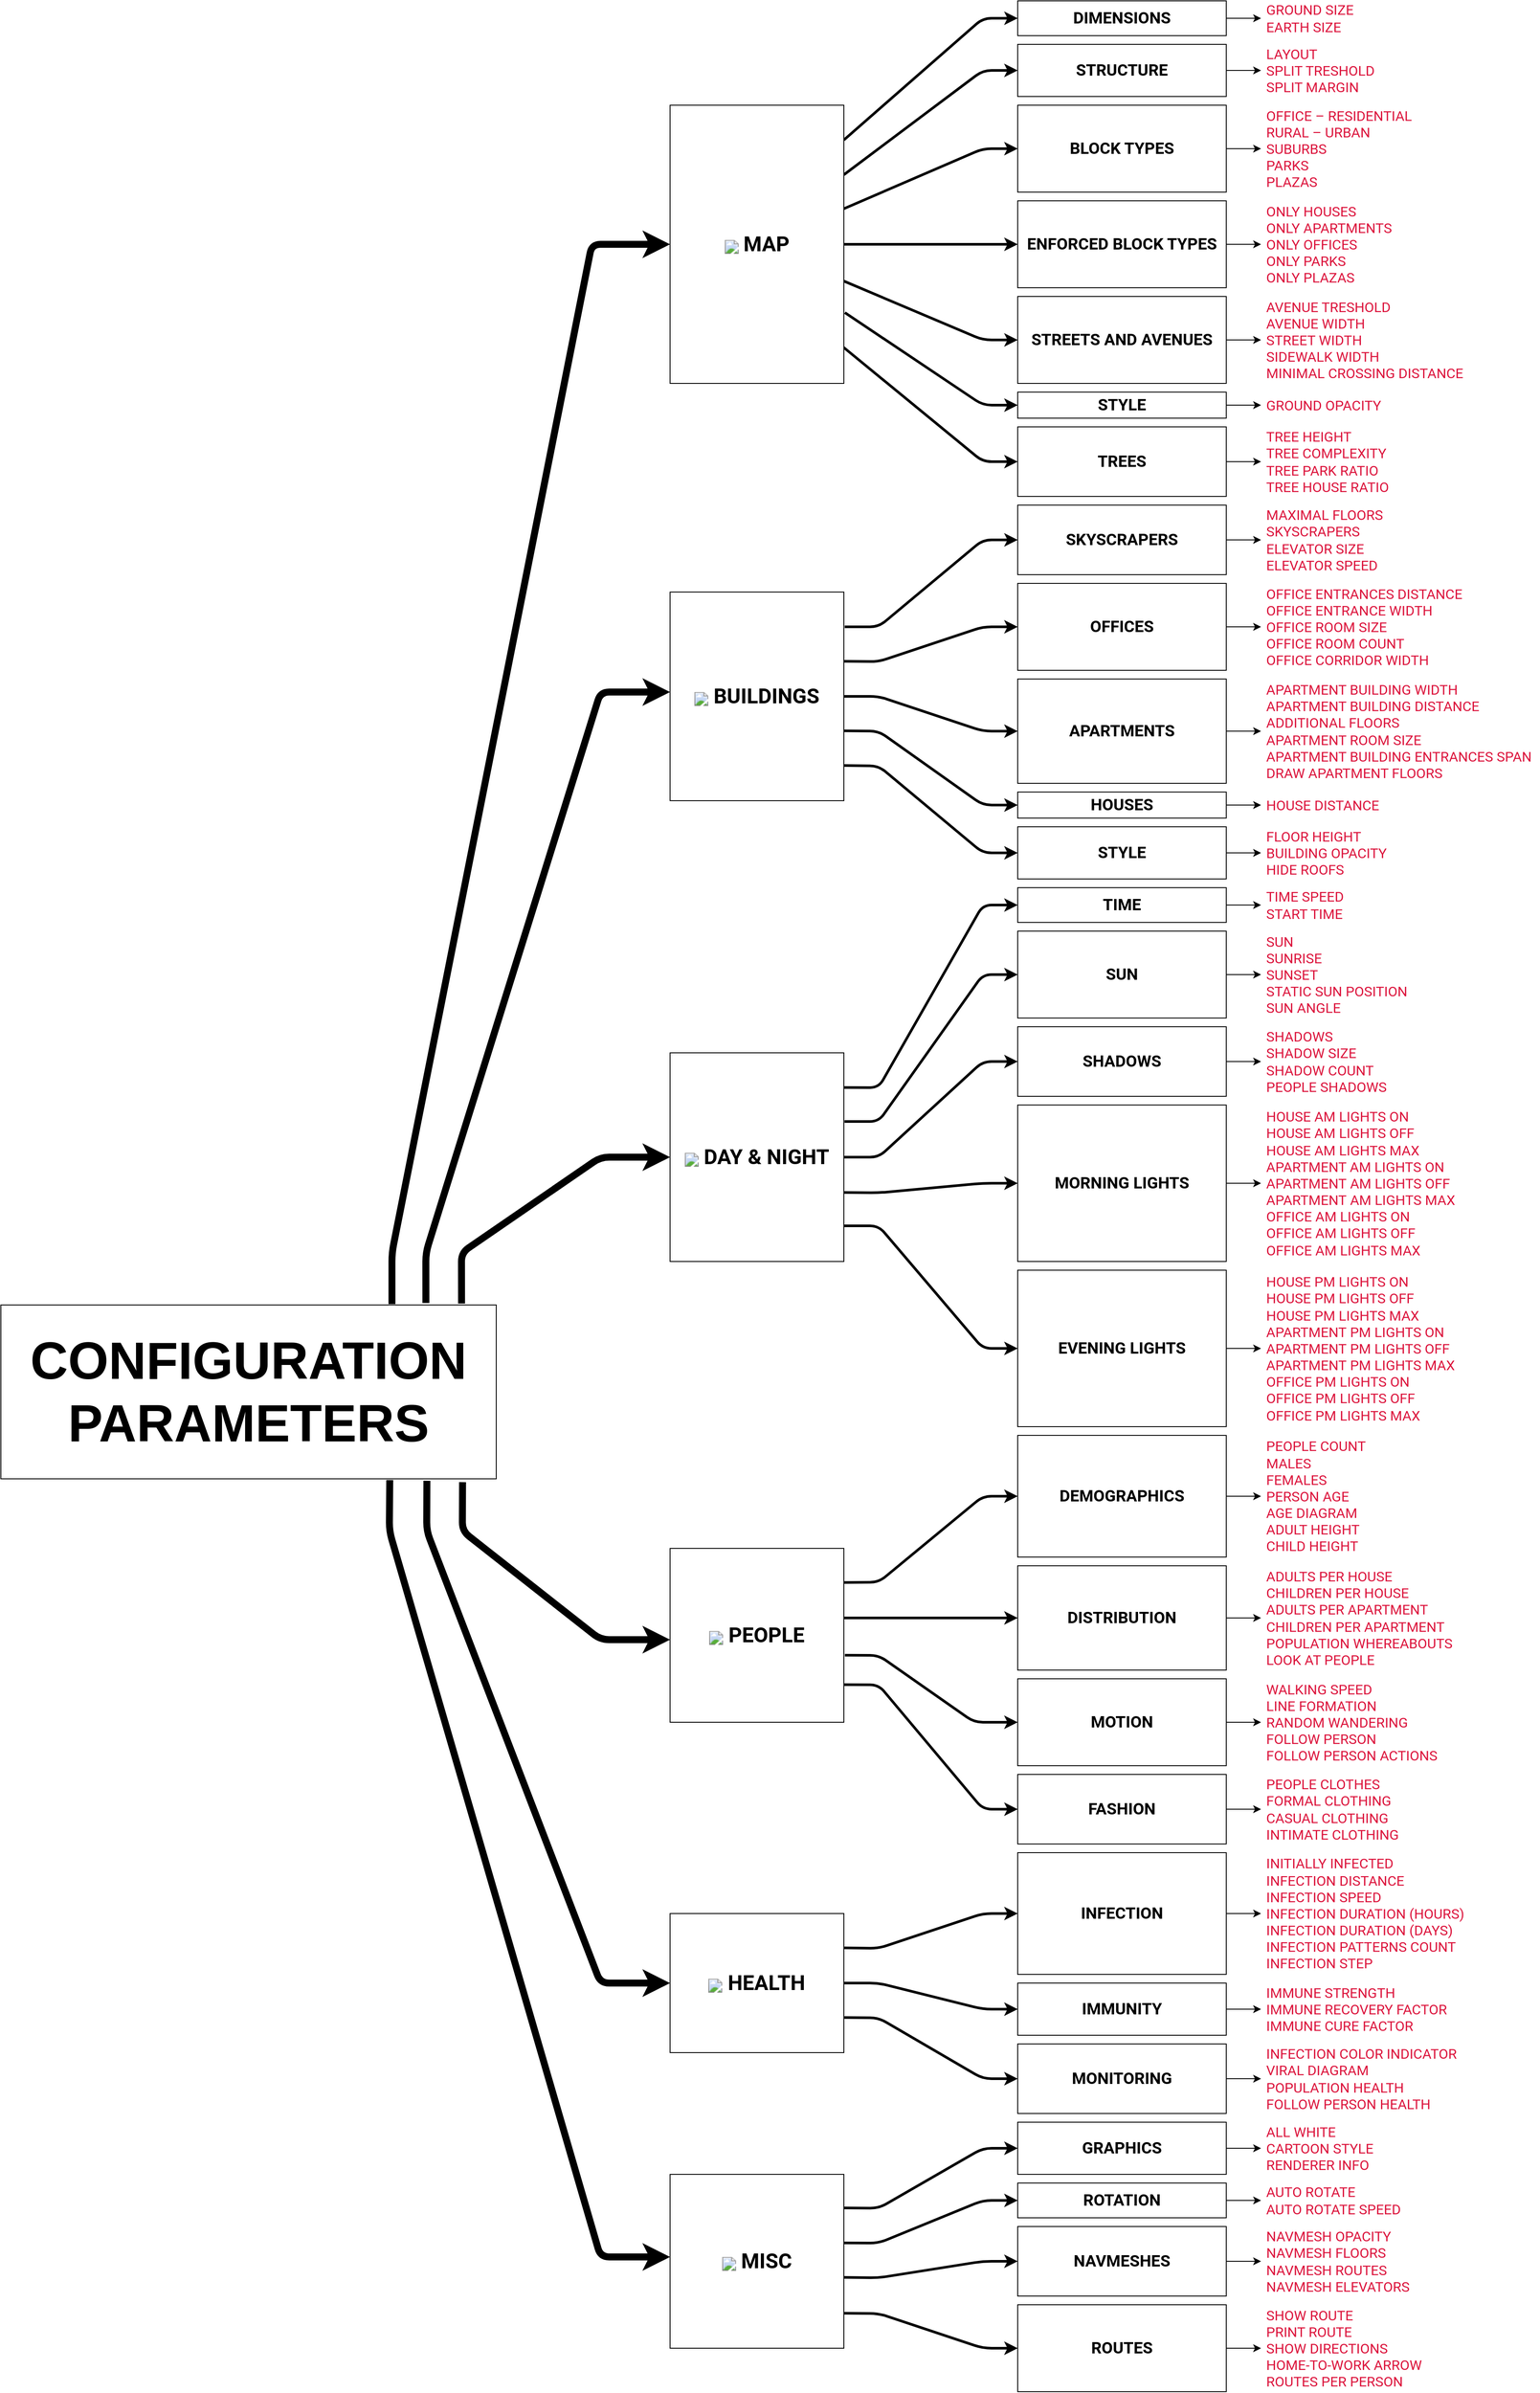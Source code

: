 <mxfile version="14.9.6" type="device"><diagram name="Copy of Page-1" id="7bsCBMY4Xe6jzTnhK8fL"><mxGraphModel dx="7313" dy="4240" grid="1" gridSize="10" guides="1" tooltips="1" connect="1" arrows="1" fold="1" page="1" pageScale="1" pageWidth="850" pageHeight="1100" math="0" shadow="0"><root><mxCell id="SS4VfLus-D24pQTskJ6L-0"/><mxCell id="SS4VfLus-D24pQTskJ6L-1" parent="SS4VfLus-D24pQTskJ6L-0"/><mxCell id="SS4VfLus-D24pQTskJ6L-2" value="CONFIGURATION PARAMETERS" style="rounded=0;whiteSpace=wrap;html=1;fontSize=60;fontStyle=1" vertex="1" parent="SS4VfLus-D24pQTskJ6L-1"><mxGeometry x="-1090" y="1660" width="570" height="200" as="geometry"/></mxCell><mxCell id="SS4VfLus-D24pQTskJ6L-4" value="&lt;span style=&quot;font-family: &amp;#34;roboto&amp;#34; , sans-serif ; font-size: 18.72px ; font-weight: 700 ; text-transform: uppercase ; background-color: rgb(255 , 255 , 255)&quot;&gt;DIMENSIONS&lt;/span&gt;" style="rounded=0;whiteSpace=wrap;html=1;" vertex="1" parent="SS4VfLus-D24pQTskJ6L-1"><mxGeometry x="80" y="160" width="240" height="40" as="geometry"/></mxCell><mxCell id="SS4VfLus-D24pQTskJ6L-5" value="&lt;span style=&quot;color: rgb(220 , 20 , 60) ; font-family: &amp;quot;roboto&amp;quot; , sans-serif ; font-size: medium ; text-transform: uppercase ; background-color: rgb(255 , 255 , 255)&quot;&gt;GROUND SIZE&lt;br&gt;&lt;/span&gt;&lt;span style=&quot;color: rgb(220 , 20 , 60) ; font-family: &amp;quot;roboto&amp;quot; , sans-serif ; font-size: medium ; text-transform: uppercase ; background-color: rgb(255 , 255 , 255)&quot;&gt;EARTH SIZE&lt;/span&gt;&lt;span style=&quot;color: rgb(220 , 20 , 60) ; font-family: &amp;quot;roboto&amp;quot; , sans-serif ; font-size: medium ; text-transform: uppercase ; background-color: rgb(255 , 255 , 255)&quot;&gt;&lt;br&gt;&lt;/span&gt;" style="rounded=0;whiteSpace=wrap;html=1;align=left;spacing=6;fontColor=#333333;fillColor=none;strokeColor=none;" vertex="1" parent="SS4VfLus-D24pQTskJ6L-1"><mxGeometry x="360" y="160" width="200" height="40" as="geometry"/></mxCell><mxCell id="SS4VfLus-D24pQTskJ6L-6" value="&lt;span style=&quot;font-family: &amp;#34;roboto&amp;#34; , sans-serif ; font-size: 18.72px ; font-weight: 700 ; text-transform: uppercase ; background-color: rgb(255 , 255 , 255)&quot;&gt;STRUCTURE&lt;/span&gt;" style="rounded=0;whiteSpace=wrap;html=1;" vertex="1" parent="SS4VfLus-D24pQTskJ6L-1"><mxGeometry x="80" y="210" width="240" height="60" as="geometry"/></mxCell><mxCell id="SS4VfLus-D24pQTskJ6L-7" value="" style="endArrow=classic;html=1;" edge="1" parent="SS4VfLus-D24pQTskJ6L-1" source="SS4VfLus-D24pQTskJ6L-4" target="SS4VfLus-D24pQTskJ6L-5"><mxGeometry width="50" height="50" relative="1" as="geometry"><mxPoint x="290" y="470" as="sourcePoint"/><mxPoint x="340" y="420" as="targetPoint"/></mxGeometry></mxCell><mxCell id="SS4VfLus-D24pQTskJ6L-8" value="" style="endArrow=classic;html=1;entryX=0;entryY=0.5;entryDx=0;entryDy=0;" edge="1" parent="SS4VfLus-D24pQTskJ6L-1" source="SS4VfLus-D24pQTskJ6L-6" target="SS4VfLus-D24pQTskJ6L-10"><mxGeometry width="50" height="50" relative="1" as="geometry"><mxPoint x="320" y="310" as="sourcePoint"/><mxPoint x="360" y="337.222" as="targetPoint"/></mxGeometry></mxCell><mxCell id="SS4VfLus-D24pQTskJ6L-9" value="&lt;span style=&quot;font-family: &amp;#34;roboto&amp;#34; , sans-serif ; font-size: 18.72px ; font-weight: 700 ; text-transform: uppercase ; background-color: rgb(255 , 255 , 255)&quot;&gt;BLOCK TYPES&lt;/span&gt;" style="rounded=0;whiteSpace=wrap;html=1;" vertex="1" parent="SS4VfLus-D24pQTskJ6L-1"><mxGeometry x="80" y="280" width="240" height="100" as="geometry"/></mxCell><mxCell id="SS4VfLus-D24pQTskJ6L-10" value="&lt;span style=&quot;color: rgb(220 , 20 , 60) ; font-family: &amp;#34;roboto&amp;#34; , sans-serif ; font-size: medium ; text-align: center ; text-transform: uppercase ; background-color: rgb(255 , 255 , 255)&quot;&gt;LAYOUT&lt;br&gt;&lt;/span&gt;&lt;span style=&quot;color: rgb(220 , 20 , 60) ; font-family: &amp;#34;roboto&amp;#34; , sans-serif ; font-size: medium ; text-align: center ; text-transform: uppercase ; background-color: rgb(255 , 255 , 255)&quot;&gt;SPLIT TRESHOLD&lt;br&gt;&lt;/span&gt;&lt;span style=&quot;color: rgb(220 , 20 , 60) ; font-family: &amp;#34;roboto&amp;#34; , sans-serif ; font-size: medium ; text-align: center ; text-transform: uppercase ; background-color: rgb(255 , 255 , 255)&quot;&gt;SPLIT MARGIN&lt;/span&gt;&lt;span style=&quot;color: rgb(220 , 20 , 60) ; font-family: &amp;#34;roboto&amp;#34; , sans-serif ; font-size: medium ; text-transform: uppercase ; background-color: rgb(255 , 255 , 255)&quot;&gt;&lt;br&gt;&lt;/span&gt;" style="rounded=0;whiteSpace=wrap;html=1;align=left;spacing=6;fillColor=none;strokeColor=none;" vertex="1" parent="SS4VfLus-D24pQTskJ6L-1"><mxGeometry x="360" y="210" width="200" height="60" as="geometry"/></mxCell><mxCell id="SS4VfLus-D24pQTskJ6L-11" value="&lt;span style=&quot;color: rgb(220 , 20 , 60) ; font-family: &amp;#34;roboto&amp;#34; , sans-serif ; font-size: medium ; text-align: center ; text-transform: uppercase ; background-color: rgb(255 , 255 , 255)&quot;&gt;OFFICE – RESIDENTIAL&lt;br&gt;&lt;/span&gt;&lt;span style=&quot;color: rgb(220 , 20 , 60) ; font-family: &amp;#34;roboto&amp;#34; , sans-serif ; font-size: medium ; text-align: center ; text-transform: uppercase ; background-color: rgb(255 , 255 , 255)&quot;&gt;RURAL – URBAN&lt;br&gt;&lt;/span&gt;&lt;span style=&quot;color: rgb(220 , 20 , 60) ; font-family: &amp;#34;roboto&amp;#34; , sans-serif ; font-size: medium ; text-align: center ; text-transform: uppercase ; background-color: rgb(255 , 255 , 255)&quot;&gt;SUBURBS&lt;br&gt;&lt;/span&gt;&lt;span style=&quot;color: rgb(220 , 20 , 60) ; font-family: &amp;#34;roboto&amp;#34; , sans-serif ; font-size: medium ; text-align: center ; text-transform: uppercase ; background-color: rgb(255 , 255 , 255)&quot;&gt;PARKS&lt;br&gt;&lt;/span&gt;&lt;span style=&quot;color: rgb(220 , 20 , 60) ; font-family: &amp;#34;roboto&amp;#34; , sans-serif ; font-size: medium ; text-align: center ; text-transform: uppercase ; background-color: rgb(255 , 255 , 255)&quot;&gt;PLAZAS&lt;/span&gt;&lt;span style=&quot;color: rgb(220 , 20 , 60) ; font-family: &amp;#34;roboto&amp;#34; , sans-serif ; font-size: medium ; text-transform: uppercase ; background-color: rgb(255 , 255 , 255)&quot;&gt;&lt;br&gt;&lt;/span&gt;" style="rounded=0;whiteSpace=wrap;html=1;align=left;spacing=6;fillColor=none;strokeColor=none;" vertex="1" parent="SS4VfLus-D24pQTskJ6L-1"><mxGeometry x="360" y="280" width="200" height="100" as="geometry"/></mxCell><mxCell id="SS4VfLus-D24pQTskJ6L-12" value="" style="endArrow=classic;html=1;entryX=0;entryY=0.5;entryDx=0;entryDy=0;exitX=1;exitY=0.5;exitDx=0;exitDy=0;" edge="1" parent="SS4VfLus-D24pQTskJ6L-1" source="SS4VfLus-D24pQTskJ6L-9" target="SS4VfLus-D24pQTskJ6L-11"><mxGeometry width="50" height="50" relative="1" as="geometry"><mxPoint x="330" y="260" as="sourcePoint"/><mxPoint x="370" y="260" as="targetPoint"/></mxGeometry></mxCell><mxCell id="SS4VfLus-D24pQTskJ6L-13" value="&lt;span style=&quot;color: rgb(220 , 20 , 60) ; font-family: &amp;#34;roboto&amp;#34; , sans-serif ; font-size: medium ; text-transform: uppercase ; background-color: rgb(255 , 255 , 255)&quot;&gt;ONLY HOUSES&lt;br&gt;&lt;/span&gt;&lt;span style=&quot;color: rgb(220 , 20 , 60) ; font-family: &amp;#34;roboto&amp;#34; , sans-serif ; font-size: medium ; text-transform: uppercase ; background-color: rgb(255 , 255 , 255)&quot;&gt;ONLY APARTMENTS&lt;br&gt;&lt;/span&gt;&lt;span style=&quot;color: rgb(220 , 20 , 60) ; font-family: &amp;#34;roboto&amp;#34; , sans-serif ; font-size: medium ; text-transform: uppercase ; background-color: rgb(255 , 255 , 255)&quot;&gt;ONLY OFFICES&lt;br&gt;&lt;/span&gt;&lt;span style=&quot;color: rgb(220 , 20 , 60) ; font-family: &amp;#34;roboto&amp;#34; , sans-serif ; font-size: medium ; text-transform: uppercase ; background-color: rgb(255 , 255 , 255)&quot;&gt;ONLY PARKS&lt;br&gt;&lt;/span&gt;&lt;span style=&quot;color: rgb(220 , 20 , 60) ; font-family: &amp;#34;roboto&amp;#34; , sans-serif ; font-size: medium ; text-transform: uppercase ; background-color: rgb(255 , 255 , 255)&quot;&gt;ONLY PLAZAS&lt;/span&gt;&lt;span style=&quot;color: rgb(220 , 20 , 60) ; font-family: &amp;#34;roboto&amp;#34; , sans-serif ; font-size: medium ; text-transform: uppercase ; background-color: rgb(255 , 255 , 255)&quot;&gt;&lt;br&gt;&lt;/span&gt;" style="rounded=0;whiteSpace=wrap;html=1;align=left;spacing=6;fillColor=none;strokeColor=none;" vertex="1" parent="SS4VfLus-D24pQTskJ6L-1"><mxGeometry x="360" y="390" width="200" height="100" as="geometry"/></mxCell><mxCell id="SS4VfLus-D24pQTskJ6L-14" value="&lt;span style=&quot;font-family: &amp;#34;roboto&amp;#34; , sans-serif ; font-size: 18.72px ; font-weight: 700 ; text-transform: uppercase ; background-color: rgb(255 , 255 , 255)&quot;&gt;ENFORCED BLOCK TYPES&lt;/span&gt;" style="rounded=0;whiteSpace=wrap;html=1;" vertex="1" parent="SS4VfLus-D24pQTskJ6L-1"><mxGeometry x="80" y="390" width="240" height="100" as="geometry"/></mxCell><mxCell id="SS4VfLus-D24pQTskJ6L-15" value="" style="endArrow=classic;html=1;entryX=0;entryY=0.5;entryDx=0;entryDy=0;exitX=1;exitY=0.5;exitDx=0;exitDy=0;" edge="1" parent="SS4VfLus-D24pQTskJ6L-1" source="SS4VfLus-D24pQTskJ6L-14" target="SS4VfLus-D24pQTskJ6L-13"><mxGeometry width="50" height="50" relative="1" as="geometry"><mxPoint x="330" y="365" as="sourcePoint"/><mxPoint x="370" y="365" as="targetPoint"/></mxGeometry></mxCell><mxCell id="SS4VfLus-D24pQTskJ6L-16" value="&lt;span style=&quot;font-family: &amp;#34;roboto&amp;#34; , sans-serif ; font-size: 18.72px ; font-weight: 700 ; text-transform: uppercase ; background-color: rgb(255 , 255 , 255)&quot;&gt;STREETS AND AVENUES&lt;/span&gt;" style="rounded=0;whiteSpace=wrap;html=1;" vertex="1" parent="SS4VfLus-D24pQTskJ6L-1"><mxGeometry x="80" y="500" width="240" height="100" as="geometry"/></mxCell><mxCell id="SS4VfLus-D24pQTskJ6L-17" value="&lt;span style=&quot;color: rgb(220 , 20 , 60) ; font-family: &amp;#34;roboto&amp;#34; , sans-serif ; font-size: medium ; text-transform: uppercase ; background-color: rgb(255 , 255 , 255)&quot;&gt;AVENUE TRESHOLD&lt;br&gt;&lt;/span&gt;&lt;span style=&quot;color: rgb(220 , 20 , 60) ; font-family: &amp;#34;roboto&amp;#34; , sans-serif ; font-size: medium ; text-transform: uppercase ; background-color: rgb(255 , 255 , 255)&quot;&gt;AVENUE WIDTH&lt;br&gt;&lt;/span&gt;&lt;span style=&quot;color: rgb(220 , 20 , 60) ; font-family: &amp;#34;roboto&amp;#34; , sans-serif ; font-size: medium ; text-transform: uppercase ; background-color: rgb(255 , 255 , 255)&quot;&gt;STREET WIDTH&lt;br&gt;&lt;/span&gt;&lt;span style=&quot;color: rgb(220 , 20 , 60) ; font-family: &amp;#34;roboto&amp;#34; , sans-serif ; font-size: medium ; text-transform: uppercase ; background-color: rgb(255 , 255 , 255)&quot;&gt;SIDEWALK WIDTH&lt;br&gt;&lt;/span&gt;&lt;span style=&quot;color: rgb(220 , 20 , 60) ; font-family: &amp;#34;roboto&amp;#34; , sans-serif ; font-size: medium ; text-transform: uppercase ; background-color: rgb(255 , 255 , 255)&quot;&gt;MINIMAL CROSSING DISTANCE&lt;/span&gt;&lt;span style=&quot;color: rgb(220 , 20 , 60) ; font-family: &amp;#34;roboto&amp;#34; , sans-serif ; font-size: medium ; text-transform: uppercase ; background-color: rgb(255 , 255 , 255)&quot;&gt;&lt;br&gt;&lt;/span&gt;" style="rounded=0;whiteSpace=wrap;html=1;align=left;spacing=6;fillColor=none;strokeColor=none;" vertex="1" parent="SS4VfLus-D24pQTskJ6L-1"><mxGeometry x="360" y="500" width="250" height="100" as="geometry"/></mxCell><mxCell id="SS4VfLus-D24pQTskJ6L-18" value="" style="endArrow=classic;html=1;entryX=0;entryY=0.5;entryDx=0;entryDy=0;" edge="1" parent="SS4VfLus-D24pQTskJ6L-1" source="SS4VfLus-D24pQTskJ6L-16" target="SS4VfLus-D24pQTskJ6L-17"><mxGeometry width="50" height="50" relative="1" as="geometry"><mxPoint x="320" y="580" as="sourcePoint"/><mxPoint x="370" y="475" as="targetPoint"/></mxGeometry></mxCell><mxCell id="SS4VfLus-D24pQTskJ6L-19" value="&lt;span style=&quot;font-family: &amp;#34;roboto&amp;#34; , sans-serif ; font-size: 18.72px ; font-weight: 700 ; text-transform: uppercase ; background-color: rgb(255 , 255 , 255)&quot;&gt;STYLE&lt;/span&gt;" style="rounded=0;whiteSpace=wrap;html=1;" vertex="1" parent="SS4VfLus-D24pQTskJ6L-1"><mxGeometry x="80" y="610" width="240" height="30" as="geometry"/></mxCell><mxCell id="SS4VfLus-D24pQTskJ6L-20" value="&lt;span style=&quot;color: rgb(220 , 20 , 60) ; font-family: &amp;#34;roboto&amp;#34; , sans-serif ; font-size: medium ; text-transform: uppercase ; background-color: rgb(255 , 255 , 255)&quot;&gt;GROUND OPACITY&lt;/span&gt;&lt;span style=&quot;color: rgb(220 , 20 , 60) ; font-family: &amp;#34;roboto&amp;#34; , sans-serif ; font-size: medium ; text-transform: uppercase ; background-color: rgb(255 , 255 , 255)&quot;&gt;&lt;br&gt;&lt;/span&gt;" style="rounded=0;whiteSpace=wrap;html=1;align=left;spacing=6;fillColor=none;strokeColor=none;" vertex="1" parent="SS4VfLus-D24pQTskJ6L-1"><mxGeometry x="360" y="610" width="250" height="30" as="geometry"/></mxCell><mxCell id="SS4VfLus-D24pQTskJ6L-21" value="" style="endArrow=classic;html=1;entryX=0;entryY=0.5;entryDx=0;entryDy=0;" edge="1" parent="SS4VfLus-D24pQTskJ6L-1" source="SS4VfLus-D24pQTskJ6L-19" target="SS4VfLus-D24pQTskJ6L-20"><mxGeometry width="50" height="50" relative="1" as="geometry"><mxPoint x="330" y="570" as="sourcePoint"/><mxPoint x="370" y="570" as="targetPoint"/></mxGeometry></mxCell><mxCell id="SS4VfLus-D24pQTskJ6L-22" value="&lt;span style=&quot;font-family: &amp;#34;roboto&amp;#34; , sans-serif ; font-size: 18.72px ; font-weight: 700 ; text-transform: uppercase ; background-color: rgb(255 , 255 , 255)&quot;&gt;TREES&lt;/span&gt;" style="rounded=0;whiteSpace=wrap;html=1;" vertex="1" parent="SS4VfLus-D24pQTskJ6L-1"><mxGeometry x="80" y="650" width="240" height="80" as="geometry"/></mxCell><mxCell id="SS4VfLus-D24pQTskJ6L-23" value="&lt;span style=&quot;color: rgb(220 , 20 , 60) ; font-family: &amp;#34;roboto&amp;#34; , sans-serif ; font-size: medium ; text-transform: uppercase ; background-color: rgb(255 , 255 , 255)&quot;&gt;TREE HEIGHT&lt;br&gt;&lt;/span&gt;&lt;span style=&quot;color: rgb(220 , 20 , 60) ; font-family: &amp;#34;roboto&amp;#34; , sans-serif ; font-size: medium ; text-transform: uppercase ; background-color: rgb(255 , 255 , 255)&quot;&gt;TREE COMPLEXITY&lt;br&gt;&lt;/span&gt;&lt;span style=&quot;color: rgb(220 , 20 , 60) ; font-family: &amp;#34;roboto&amp;#34; , sans-serif ; font-size: medium ; text-transform: uppercase ; background-color: rgb(255 , 255 , 255)&quot;&gt;TREE PARK RATIO&lt;br&gt;&lt;/span&gt;&lt;span style=&quot;color: rgb(220 , 20 , 60) ; font-family: &amp;#34;roboto&amp;#34; , sans-serif ; font-size: medium ; text-transform: uppercase ; background-color: rgb(255 , 255 , 255)&quot;&gt;TREE HOUSE RATIO&lt;/span&gt;&lt;span style=&quot;color: rgb(220 , 20 , 60) ; font-family: &amp;#34;roboto&amp;#34; , sans-serif ; font-size: medium ; text-transform: uppercase ; background-color: rgb(255 , 255 , 255)&quot;&gt;&lt;br&gt;&lt;/span&gt;" style="rounded=0;whiteSpace=wrap;html=1;align=left;spacing=6;fillColor=none;strokeColor=none;" vertex="1" parent="SS4VfLus-D24pQTskJ6L-1"><mxGeometry x="360" y="650" width="250" height="80" as="geometry"/></mxCell><mxCell id="SS4VfLus-D24pQTskJ6L-24" value="" style="endArrow=classic;html=1;exitX=1;exitY=0.5;exitDx=0;exitDy=0;entryX=0;entryY=0.5;entryDx=0;entryDy=0;" edge="1" parent="SS4VfLus-D24pQTskJ6L-1" source="SS4VfLus-D24pQTskJ6L-22" target="SS4VfLus-D24pQTskJ6L-23"><mxGeometry width="50" height="50" relative="1" as="geometry"><mxPoint x="330" y="640" as="sourcePoint"/><mxPoint x="360" y="730" as="targetPoint"/></mxGeometry></mxCell><mxCell id="SS4VfLus-D24pQTskJ6L-25" value="" style="endArrow=classic;html=1;entryX=0;entryY=0.5;entryDx=0;entryDy=0;strokeWidth=3;" edge="1" parent="SS4VfLus-D24pQTskJ6L-1" target="SS4VfLus-D24pQTskJ6L-4"><mxGeometry width="50" height="50" relative="1" as="geometry"><mxPoint x="-120" y="320" as="sourcePoint"/><mxPoint x="370" y="190.0" as="targetPoint"/><Array as="points"><mxPoint x="40" y="180"/></Array></mxGeometry></mxCell><mxCell id="SS4VfLus-D24pQTskJ6L-26" value="" style="endArrow=classic;html=1;entryX=0;entryY=0.5;entryDx=0;entryDy=0;strokeWidth=3;" edge="1" parent="SS4VfLus-D24pQTskJ6L-1" target="SS4VfLus-D24pQTskJ6L-6"><mxGeometry width="50" height="50" relative="1" as="geometry"><mxPoint x="-120" y="360" as="sourcePoint"/><mxPoint x="90" y="190.0" as="targetPoint"/><Array as="points"><mxPoint x="40" y="240"/></Array></mxGeometry></mxCell><mxCell id="SS4VfLus-D24pQTskJ6L-27" value="" style="endArrow=classic;html=1;exitX=0.995;exitY=0.429;exitDx=0;exitDy=0;entryX=0;entryY=0.5;entryDx=0;entryDy=0;strokeWidth=3;exitPerimeter=0;" edge="1" parent="SS4VfLus-D24pQTskJ6L-1" target="SS4VfLus-D24pQTskJ6L-9"><mxGeometry width="50" height="50" relative="1" as="geometry"><mxPoint x="-121" y="399.53" as="sourcePoint"/><mxPoint x="100" y="200.0" as="targetPoint"/><Array as="points"><mxPoint x="40" y="330"/></Array></mxGeometry></mxCell><mxCell id="SS4VfLus-D24pQTskJ6L-28" value="" style="endArrow=classic;html=1;entryX=0;entryY=0.5;entryDx=0;entryDy=0;strokeWidth=3;" edge="1" parent="SS4VfLus-D24pQTskJ6L-1" target="SS4VfLus-D24pQTskJ6L-14"><mxGeometry width="50" height="50" relative="1" as="geometry"><mxPoint x="-120" y="440" as="sourcePoint"/><mxPoint x="110" y="210.0" as="targetPoint"/><Array as="points"><mxPoint x="40" y="440"/></Array></mxGeometry></mxCell><mxCell id="SS4VfLus-D24pQTskJ6L-29" value="" style="endArrow=classic;html=1;entryX=0;entryY=0.5;entryDx=0;entryDy=0;strokeWidth=3;" edge="1" parent="SS4VfLus-D24pQTskJ6L-1" target="SS4VfLus-D24pQTskJ6L-16"><mxGeometry width="50" height="50" relative="1" as="geometry"><mxPoint x="-120" y="482.308" as="sourcePoint"/><mxPoint x="120" y="220.0" as="targetPoint"/><Array as="points"><mxPoint x="40" y="550"/></Array></mxGeometry></mxCell><mxCell id="SS4VfLus-D24pQTskJ6L-30" value="" style="endArrow=classic;html=1;exitX=1.006;exitY=0.638;exitDx=0;exitDy=0;entryX=0;entryY=0.5;entryDx=0;entryDy=0;strokeWidth=3;exitPerimeter=0;" edge="1" parent="SS4VfLus-D24pQTskJ6L-1" target="SS4VfLus-D24pQTskJ6L-19"><mxGeometry width="50" height="50" relative="1" as="geometry"><mxPoint x="-118.8" y="518.66" as="sourcePoint"/><mxPoint x="130" y="230.0" as="targetPoint"/><Array as="points"><mxPoint x="40" y="625"/></Array></mxGeometry></mxCell><mxCell id="SS4VfLus-D24pQTskJ6L-31" value="" style="endArrow=classic;html=1;entryX=0;entryY=0.5;entryDx=0;entryDy=0;strokeWidth=3;exitX=0.995;exitY=0.707;exitDx=0;exitDy=0;exitPerimeter=0;" edge="1" parent="SS4VfLus-D24pQTskJ6L-1" target="SS4VfLus-D24pQTskJ6L-22"><mxGeometry width="50" height="50" relative="1" as="geometry"><mxPoint x="-121" y="557.99" as="sourcePoint"/><mxPoint x="140" y="240.0" as="targetPoint"/><Array as="points"><mxPoint x="40" y="690"/></Array></mxGeometry></mxCell><mxCell id="SS4VfLus-D24pQTskJ6L-33" value="&lt;span style=&quot;font-family: &amp;#34;roboto&amp;#34; , sans-serif ; font-size: 18.72px ; font-weight: 700 ; text-transform: uppercase ; background-color: rgb(255 , 255 , 255)&quot;&gt;OFFICES&lt;/span&gt;" style="rounded=0;whiteSpace=wrap;html=1;" vertex="1" parent="SS4VfLus-D24pQTskJ6L-1"><mxGeometry x="80" y="830" width="240" height="100" as="geometry"/></mxCell><mxCell id="SS4VfLus-D24pQTskJ6L-34" value="&lt;span style=&quot;color: rgb(220 , 20 , 60) ; font-family: &amp;#34;roboto&amp;#34; , sans-serif ; font-size: medium ; text-transform: uppercase ; background-color: rgb(255 , 255 , 255)&quot;&gt;OFFICE ENTRANCES DISTANCE&lt;br&gt;&lt;/span&gt;&lt;span style=&quot;color: rgb(220 , 20 , 60) ; font-family: &amp;#34;roboto&amp;#34; , sans-serif ; font-size: medium ; text-transform: uppercase ; background-color: rgb(255 , 255 , 255)&quot;&gt;OFFICE ENTRANCE WIDTH&lt;br&gt;&lt;/span&gt;&lt;span style=&quot;color: rgb(220 , 20 , 60) ; font-family: &amp;#34;roboto&amp;#34; , sans-serif ; font-size: medium ; text-transform: uppercase ; background-color: rgb(255 , 255 , 255)&quot;&gt;OFFICE ROOM SIZE&lt;br&gt;&lt;/span&gt;&lt;span style=&quot;color: rgb(220 , 20 , 60) ; font-family: &amp;#34;roboto&amp;#34; , sans-serif ; font-size: medium ; text-transform: uppercase ; background-color: rgb(255 , 255 , 255)&quot;&gt;OFFICE ROOM COUNT&lt;br&gt;&lt;/span&gt;&lt;span style=&quot;color: rgb(220 , 20 , 60) ; font-family: &amp;#34;roboto&amp;#34; , sans-serif ; font-size: medium ; text-transform: uppercase ; background-color: rgb(255 , 255 , 255)&quot;&gt;OFFICE CORRIDOR WIDTH&lt;/span&gt;&lt;span style=&quot;color: rgb(220 , 20 , 60) ; font-family: &amp;#34;roboto&amp;#34; , sans-serif ; font-size: medium ; text-transform: uppercase ; background-color: rgb(255 , 255 , 255)&quot;&gt;&lt;br&gt;&lt;/span&gt;" style="rounded=0;whiteSpace=wrap;html=1;align=left;spacing=6;fillColor=none;strokeColor=none;" vertex="1" parent="SS4VfLus-D24pQTskJ6L-1"><mxGeometry x="360" y="830" width="250" height="100" as="geometry"/></mxCell><mxCell id="SS4VfLus-D24pQTskJ6L-35" value="" style="endArrow=classic;html=1;exitX=1;exitY=0.5;exitDx=0;exitDy=0;entryX=0;entryY=0.5;entryDx=0;entryDy=0;" edge="1" parent="SS4VfLus-D24pQTskJ6L-1" source="SS4VfLus-D24pQTskJ6L-33" target="SS4VfLus-D24pQTskJ6L-34"><mxGeometry width="50" height="50" relative="1" as="geometry"><mxPoint x="330" y="710" as="sourcePoint"/><mxPoint x="370" y="710" as="targetPoint"/></mxGeometry></mxCell><mxCell id="SS4VfLus-D24pQTskJ6L-36" value="" style="endArrow=classic;html=1;entryX=0;entryY=0.5;entryDx=0;entryDy=0;strokeWidth=3;exitX=0.994;exitY=0.332;exitDx=0;exitDy=0;exitPerimeter=0;" edge="1" parent="SS4VfLus-D24pQTskJ6L-1" source="SS4VfLus-D24pQTskJ6L-129" target="SS4VfLus-D24pQTskJ6L-33"><mxGeometry width="50" height="50" relative="1" as="geometry"><mxPoint x="-119.4" y="960.59" as="sourcePoint"/><mxPoint x="20" y="1040" as="targetPoint"/><Array as="points"><mxPoint x="-80" y="920"/><mxPoint x="40" y="880"/></Array></mxGeometry></mxCell><mxCell id="SS4VfLus-D24pQTskJ6L-37" value="&lt;span style=&quot;font-family: &amp;#34;roboto&amp;#34; , sans-serif ; font-size: 18.72px ; font-weight: 700 ; text-transform: uppercase ; background-color: rgb(255 , 255 , 255)&quot;&gt;HOUSES&lt;/span&gt;" style="rounded=0;whiteSpace=wrap;html=1;" vertex="1" parent="SS4VfLus-D24pQTskJ6L-1"><mxGeometry x="80" y="1070" width="240" height="30" as="geometry"/></mxCell><mxCell id="SS4VfLus-D24pQTskJ6L-38" value="&lt;span style=&quot;color: rgb(220 , 20 , 60) ; font-family: &amp;#34;roboto&amp;#34; , sans-serif ; font-size: medium ; text-transform: uppercase ; background-color: rgb(255 , 255 , 255)&quot;&gt;HOUSE DISTANCE&lt;/span&gt;&lt;span style=&quot;color: rgb(220 , 20 , 60) ; font-family: &amp;#34;roboto&amp;#34; , sans-serif ; font-size: medium ; text-transform: uppercase ; background-color: rgb(255 , 255 , 255)&quot;&gt;&lt;br&gt;&lt;/span&gt;" style="rounded=0;whiteSpace=wrap;html=1;align=left;spacing=6;fillColor=none;strokeColor=none;" vertex="1" parent="SS4VfLus-D24pQTskJ6L-1"><mxGeometry x="360" y="1070" width="280" height="30" as="geometry"/></mxCell><mxCell id="SS4VfLus-D24pQTskJ6L-39" value="" style="endArrow=classic;html=1;exitX=1.001;exitY=0.665;exitDx=0;exitDy=0;entryX=0;entryY=0.5;entryDx=0;entryDy=0;strokeWidth=3;exitPerimeter=0;" edge="1" parent="SS4VfLus-D24pQTskJ6L-1" source="SS4VfLus-D24pQTskJ6L-129" target="SS4VfLus-D24pQTskJ6L-37"><mxGeometry width="50" height="50" relative="1" as="geometry"><mxPoint x="-118.8" y="1039.28" as="sourcePoint"/><mxPoint x="90" y="1070" as="targetPoint"/><Array as="points"><mxPoint x="-80" y="1000"/><mxPoint x="40" y="1085"/></Array></mxGeometry></mxCell><mxCell id="SS4VfLus-D24pQTskJ6L-40" value="&lt;span style=&quot;color: rgb(220 , 20 , 60) ; font-family: &amp;#34;roboto&amp;#34; , sans-serif ; font-size: medium ; text-transform: uppercase ; background-color: rgb(255 , 255 , 255)&quot;&gt;HOUSE AM LIGHTS ON&lt;/span&gt;&lt;span style=&quot;color: rgb(220 , 20 , 60) ; font-family: &amp;#34;roboto&amp;#34; , sans-serif ; font-size: medium ; text-transform: uppercase ; background-color: rgb(255 , 255 , 255)&quot;&gt;&lt;br&gt;&lt;/span&gt;&lt;span style=&quot;color: rgb(220 , 20 , 60) ; font-family: &amp;#34;roboto&amp;#34; , sans-serif ; font-size: medium ; text-transform: uppercase ; background-color: rgb(255 , 255 , 255)&quot;&gt;HOUSE AM LIGHTS OFF&lt;/span&gt;&lt;span style=&quot;color: rgb(220 , 20 , 60) ; font-family: &amp;#34;roboto&amp;#34; , sans-serif ; font-size: medium ; text-transform: uppercase ; background-color: rgb(255 , 255 , 255)&quot;&gt;&lt;br&gt;&lt;/span&gt;&lt;span style=&quot;color: rgb(220 , 20 , 60) ; font-family: &amp;#34;roboto&amp;#34; , sans-serif ; font-size: medium ; text-transform: uppercase ; background-color: rgb(255 , 255 , 255)&quot;&gt;HOUSE AM LIGHTS&amp;nbsp;&lt;/span&gt;&lt;span style=&quot;color: rgb(220 , 20 , 60) ; font-family: &amp;#34;roboto&amp;#34; , sans-serif ; font-size: medium ; text-transform: uppercase ; background-color: rgb(255 , 255 , 255)&quot;&gt;MAX&lt;/span&gt;&lt;span style=&quot;color: rgb(220 , 20 , 60) ; font-family: &amp;#34;roboto&amp;#34; , sans-serif ; font-size: medium ; text-transform: uppercase ; background-color: rgb(255 , 255 , 255)&quot;&gt;&lt;br&gt;&lt;/span&gt;&lt;span style=&quot;color: rgb(220 , 20 , 60) ; font-family: &amp;#34;roboto&amp;#34; , sans-serif ; font-size: medium ; text-transform: uppercase ; background-color: rgb(255 , 255 , 255)&quot;&gt;APARTMENT AM LIGHTS ON&lt;/span&gt;&lt;span style=&quot;color: rgb(220 , 20 , 60) ; font-family: &amp;#34;roboto&amp;#34; , sans-serif ; font-size: medium ; text-transform: uppercase ; background-color: rgb(255 , 255 , 255)&quot;&gt;&lt;br&gt;&lt;/span&gt;&lt;span style=&quot;color: rgb(220 , 20 , 60) ; font-family: &amp;#34;roboto&amp;#34; , sans-serif ; font-size: medium ; text-transform: uppercase ; background-color: rgb(255 , 255 , 255)&quot;&gt;APARTMENT&amp;nbsp;&lt;/span&gt;&lt;span style=&quot;color: rgb(220 , 20 , 60) ; font-family: &amp;#34;roboto&amp;#34; , sans-serif ; font-size: medium ; text-transform: uppercase ; background-color: rgb(255 , 255 , 255)&quot;&gt;AM LIGHTS OFF&lt;/span&gt;&lt;span style=&quot;color: rgb(220 , 20 , 60) ; font-family: &amp;#34;roboto&amp;#34; , sans-serif ; font-size: medium ; text-transform: uppercase ; background-color: rgb(255 , 255 , 255)&quot;&gt;&lt;br&gt;&lt;/span&gt;&lt;span style=&quot;color: rgb(220 , 20 , 60) ; font-family: &amp;#34;roboto&amp;#34; , sans-serif ; font-size: medium ; text-transform: uppercase ; background-color: rgb(255 , 255 , 255)&quot;&gt;APARTMENT&amp;nbsp;&lt;/span&gt;&lt;span style=&quot;color: rgb(220 , 20 , 60) ; font-family: &amp;#34;roboto&amp;#34; , sans-serif ; font-size: medium ; text-transform: uppercase ; background-color: rgb(255 , 255 , 255)&quot;&gt;AM LIGHTS&amp;nbsp;&lt;/span&gt;&lt;span style=&quot;color: rgb(220 , 20 , 60) ; font-family: &amp;#34;roboto&amp;#34; , sans-serif ; font-size: medium ; text-transform: uppercase ; background-color: rgb(255 , 255 , 255)&quot;&gt;MAX&lt;/span&gt;&lt;span style=&quot;color: rgb(220 , 20 , 60) ; font-family: &amp;#34;roboto&amp;#34; , sans-serif ; font-size: medium ; text-transform: uppercase ; background-color: rgb(255 , 255 , 255)&quot;&gt;&lt;br&gt;&lt;/span&gt;&lt;span style=&quot;color: rgb(220 , 20 , 60) ; font-family: &amp;#34;roboto&amp;#34; , sans-serif ; font-size: medium ; text-transform: uppercase ; background-color: rgb(255 , 255 , 255)&quot;&gt;OFFICE AM LIGHTS ON&lt;/span&gt;&lt;span style=&quot;color: rgb(220 , 20 , 60) ; font-family: &amp;#34;roboto&amp;#34; , sans-serif ; font-size: medium ; text-transform: uppercase ; background-color: rgb(255 , 255 , 255)&quot;&gt;&lt;br&gt;&lt;/span&gt;&lt;span style=&quot;color: rgb(220 , 20 , 60) ; font-family: &amp;#34;roboto&amp;#34; , sans-serif ; font-size: medium ; text-transform: uppercase ; background-color: rgb(255 , 255 , 255)&quot;&gt;OFFICE&amp;nbsp;&lt;/span&gt;&lt;span style=&quot;color: rgb(220 , 20 , 60) ; font-family: &amp;#34;roboto&amp;#34; , sans-serif ; font-size: medium ; text-transform: uppercase ; background-color: rgb(255 , 255 , 255)&quot;&gt;AM LIGHTS OFF&lt;/span&gt;&lt;span style=&quot;color: rgb(220 , 20 , 60) ; font-family: &amp;#34;roboto&amp;#34; , sans-serif ; font-size: medium ; text-transform: uppercase ; background-color: rgb(255 , 255 , 255)&quot;&gt;&lt;br&gt;&lt;/span&gt;&lt;span style=&quot;color: rgb(220 , 20 , 60) ; font-family: &amp;#34;roboto&amp;#34; , sans-serif ; font-size: medium ; text-transform: uppercase ; background-color: rgb(255 , 255 , 255)&quot;&gt;OFFICE&amp;nbsp;&lt;/span&gt;&lt;span style=&quot;color: rgb(220 , 20 , 60) ; font-family: &amp;#34;roboto&amp;#34; , sans-serif ; font-size: medium ; text-transform: uppercase ; background-color: rgb(255 , 255 , 255)&quot;&gt;AM LIGHTS&amp;nbsp;&lt;/span&gt;&lt;span style=&quot;color: rgb(220 , 20 , 60) ; font-family: &amp;#34;roboto&amp;#34; , sans-serif ; font-size: medium ; text-transform: uppercase ; background-color: rgb(255 , 255 , 255)&quot;&gt;MAX&lt;/span&gt;&lt;span style=&quot;color: rgb(220 , 20 , 60) ; font-family: &amp;#34;roboto&amp;#34; , sans-serif ; font-size: medium ; text-transform: uppercase ; background-color: rgb(255 , 255 , 255)&quot;&gt;&lt;br&gt;&lt;/span&gt;" style="rounded=0;whiteSpace=wrap;html=1;align=left;spacing=6;fillColor=none;strokeColor=none;" vertex="1" parent="SS4VfLus-D24pQTskJ6L-1"><mxGeometry x="360" y="1430" width="320" height="180" as="geometry"/></mxCell><mxCell id="SS4VfLus-D24pQTskJ6L-41" value="" style="endArrow=classic;html=1;entryX=0;entryY=0.5;entryDx=0;entryDy=0;exitX=1;exitY=0.5;exitDx=0;exitDy=0;" edge="1" parent="SS4VfLus-D24pQTskJ6L-1" source="SS4VfLus-D24pQTskJ6L-46" target="SS4VfLus-D24pQTskJ6L-40"><mxGeometry width="50" height="50" relative="1" as="geometry"><mxPoint x="320" y="1620" as="sourcePoint"/><mxPoint x="210" y="1550" as="targetPoint"/></mxGeometry></mxCell><mxCell id="SS4VfLus-D24pQTskJ6L-42" value="&lt;span style=&quot;color: rgb(220 , 20 , 60) ; font-family: &amp;#34;roboto&amp;#34; , sans-serif ; font-size: medium ; text-transform: uppercase ; background-color: rgb(255 , 255 , 255)&quot;&gt;HOUSE PM LIGHTS ON&lt;/span&gt;&lt;span style=&quot;color: rgb(220 , 20 , 60) ; font-family: &amp;#34;roboto&amp;#34; , sans-serif ; font-size: medium ; text-transform: uppercase ; background-color: rgb(255 , 255 , 255)&quot;&gt;&lt;br&gt;&lt;/span&gt;&lt;span style=&quot;color: rgb(220 , 20 , 60) ; font-family: &amp;#34;roboto&amp;#34; , sans-serif ; font-size: medium ; text-transform: uppercase ; background-color: rgb(255 , 255 , 255)&quot;&gt;HOUSE PM LIGHTS OFF&lt;/span&gt;&lt;span style=&quot;color: rgb(220 , 20 , 60) ; font-family: &amp;#34;roboto&amp;#34; , sans-serif ; font-size: medium ; text-transform: uppercase ; background-color: rgb(255 , 255 , 255)&quot;&gt;&lt;br&gt;&lt;/span&gt;&lt;span style=&quot;color: rgb(220 , 20 , 60) ; font-family: &amp;#34;roboto&amp;#34; , sans-serif ; font-size: medium ; text-transform: uppercase ; background-color: rgb(255 , 255 , 255)&quot;&gt;HOUSE PM LIGHTS&amp;nbsp;&lt;/span&gt;&lt;span style=&quot;color: rgb(220 , 20 , 60) ; font-family: &amp;#34;roboto&amp;#34; , sans-serif ; font-size: medium ; text-transform: uppercase ; background-color: rgb(255 , 255 , 255)&quot;&gt;MAX&lt;/span&gt;&lt;span style=&quot;color: rgb(220 , 20 , 60) ; font-family: &amp;#34;roboto&amp;#34; , sans-serif ; font-size: medium ; text-transform: uppercase ; background-color: rgb(255 , 255 , 255)&quot;&gt;&lt;br&gt;&lt;/span&gt;&lt;span style=&quot;color: rgb(220 , 20 , 60) ; font-family: &amp;#34;roboto&amp;#34; , sans-serif ; font-size: medium ; text-transform: uppercase ; background-color: rgb(255 , 255 , 255)&quot;&gt;APARTMENT&amp;nbsp;&lt;/span&gt;&lt;span style=&quot;color: rgb(220 , 20 , 60) ; font-family: &amp;#34;roboto&amp;#34; , sans-serif ; font-size: medium ; text-transform: uppercase ; background-color: rgb(255 , 255 , 255)&quot;&gt;PM LIGHTS ON&lt;/span&gt;&lt;span style=&quot;color: rgb(220 , 20 , 60) ; font-family: &amp;#34;roboto&amp;#34; , sans-serif ; font-size: medium ; text-transform: uppercase ; background-color: rgb(255 , 255 , 255)&quot;&gt;&lt;br&gt;&lt;/span&gt;&lt;span style=&quot;color: rgb(220 , 20 , 60) ; font-family: &amp;#34;roboto&amp;#34; , sans-serif ; font-size: medium ; text-transform: uppercase ; background-color: rgb(255 , 255 , 255)&quot;&gt;APARTMENT&amp;nbsp;&lt;/span&gt;&lt;span style=&quot;color: rgb(220 , 20 , 60) ; font-family: &amp;#34;roboto&amp;#34; , sans-serif ; font-size: medium ; text-transform: uppercase ; background-color: rgb(255 , 255 , 255)&quot;&gt;PM LIGHTS OFF&lt;/span&gt;&lt;span style=&quot;color: rgb(220 , 20 , 60) ; font-family: &amp;#34;roboto&amp;#34; , sans-serif ; font-size: medium ; text-transform: uppercase ; background-color: rgb(255 , 255 , 255)&quot;&gt;&lt;br&gt;&lt;/span&gt;&lt;span style=&quot;color: rgb(220 , 20 , 60) ; font-family: &amp;#34;roboto&amp;#34; , sans-serif ; font-size: medium ; text-transform: uppercase ; background-color: rgb(255 , 255 , 255)&quot;&gt;APARTMENT&amp;nbsp;&lt;/span&gt;&lt;span style=&quot;color: rgb(220 , 20 , 60) ; font-family: &amp;#34;roboto&amp;#34; , sans-serif ; font-size: medium ; text-transform: uppercase ; background-color: rgb(255 , 255 , 255)&quot;&gt;PM LIGHTS&amp;nbsp;&lt;/span&gt;&lt;span style=&quot;color: rgb(220 , 20 , 60) ; font-family: &amp;#34;roboto&amp;#34; , sans-serif ; font-size: medium ; text-transform: uppercase ; background-color: rgb(255 , 255 , 255)&quot;&gt;MAX&lt;br&gt;&lt;/span&gt;&lt;span style=&quot;color: rgb(220 , 20 , 60) ; font-family: &amp;#34;roboto&amp;#34; , sans-serif ; font-size: medium ; text-transform: uppercase ; background-color: rgb(255 , 255 , 255)&quot;&gt;OFFICE pM LIGHTS ON&lt;/span&gt;&lt;span style=&quot;color: rgb(220 , 20 , 60) ; font-family: &amp;#34;roboto&amp;#34; , sans-serif ; font-size: medium ; text-transform: uppercase ; background-color: rgb(255 , 255 , 255)&quot;&gt;&lt;br&gt;&lt;/span&gt;&lt;span style=&quot;color: rgb(220 , 20 , 60) ; font-family: &amp;#34;roboto&amp;#34; , sans-serif ; font-size: medium ; text-transform: uppercase ; background-color: rgb(255 , 255 , 255)&quot;&gt;OFFICE&amp;nbsp;&lt;/span&gt;&lt;span style=&quot;color: rgb(220 , 20 , 60) ; font-family: &amp;#34;roboto&amp;#34; , sans-serif ; font-size: medium ; text-transform: uppercase ; background-color: rgb(255 , 255 , 255)&quot;&gt;pM LIGHTS OFF&lt;/span&gt;&lt;span style=&quot;color: rgb(220 , 20 , 60) ; font-family: &amp;#34;roboto&amp;#34; , sans-serif ; font-size: medium ; text-transform: uppercase ; background-color: rgb(255 , 255 , 255)&quot;&gt;&lt;br&gt;&lt;/span&gt;&lt;span style=&quot;color: rgb(220 , 20 , 60) ; font-family: &amp;#34;roboto&amp;#34; , sans-serif ; font-size: medium ; text-transform: uppercase ; background-color: rgb(255 , 255 , 255)&quot;&gt;OFFICE&amp;nbsp;&lt;/span&gt;&lt;span style=&quot;color: rgb(220 , 20 , 60) ; font-family: &amp;#34;roboto&amp;#34; , sans-serif ; font-size: medium ; text-transform: uppercase ; background-color: rgb(255 , 255 , 255)&quot;&gt;pM LIGHTS&amp;nbsp;&lt;/span&gt;&lt;span style=&quot;color: rgb(220 , 20 , 60) ; font-family: &amp;#34;roboto&amp;#34; , sans-serif ; font-size: medium ; text-transform: uppercase ; background-color: rgb(255 , 255 , 255)&quot;&gt;MAX&lt;/span&gt;&lt;span style=&quot;color: rgb(220 , 20 , 60) ; font-family: &amp;#34;roboto&amp;#34; , sans-serif ; font-size: medium ; text-transform: uppercase ; background-color: rgb(255 , 255 , 255)&quot;&gt;&lt;br&gt;&lt;/span&gt;" style="rounded=0;whiteSpace=wrap;html=1;align=left;spacing=6;fillColor=none;strokeColor=none;" vertex="1" parent="SS4VfLus-D24pQTskJ6L-1"><mxGeometry x="360" y="1620" width="320" height="180" as="geometry"/></mxCell><mxCell id="SS4VfLus-D24pQTskJ6L-43" value="" style="endArrow=classic;html=1;exitX=1;exitY=0.5;exitDx=0;exitDy=0;entryX=0;entryY=0.5;entryDx=0;entryDy=0;" edge="1" parent="SS4VfLus-D24pQTskJ6L-1" source="SS4VfLus-D24pQTskJ6L-47" target="SS4VfLus-D24pQTskJ6L-42"><mxGeometry width="50" height="50" relative="1" as="geometry"><mxPoint x="320" y="1780" as="sourcePoint"/><mxPoint x="370" y="1710" as="targetPoint"/></mxGeometry></mxCell><mxCell id="SS4VfLus-D24pQTskJ6L-44" value="" style="endArrow=classic;html=1;exitX=1;exitY=0.5;exitDx=0;exitDy=0;entryX=0;entryY=0.5;entryDx=0;entryDy=0;" edge="1" parent="SS4VfLus-D24pQTskJ6L-1" source="SS4VfLus-D24pQTskJ6L-37" target="SS4VfLus-D24pQTskJ6L-38"><mxGeometry width="50" height="50" relative="1" as="geometry"><mxPoint x="320" y="1240" as="sourcePoint"/><mxPoint x="340" y="1250" as="targetPoint"/></mxGeometry></mxCell><mxCell id="SS4VfLus-D24pQTskJ6L-46" value="&lt;span style=&quot;font-family: &amp;#34;roboto&amp;#34; , sans-serif ; font-size: 18.72px ; font-weight: 700 ; text-transform: uppercase ; background-color: rgb(255 , 255 , 255)&quot;&gt;MORNING LIGHTS&lt;/span&gt;" style="rounded=0;whiteSpace=wrap;html=1;" vertex="1" parent="SS4VfLus-D24pQTskJ6L-1"><mxGeometry x="80" y="1430" width="240" height="180" as="geometry"/></mxCell><mxCell id="SS4VfLus-D24pQTskJ6L-47" value="&lt;span style=&quot;font-family: &amp;#34;roboto&amp;#34; , sans-serif ; font-size: 18.72px ; font-weight: 700 ; text-transform: uppercase ; background-color: rgb(255 , 255 , 255)&quot;&gt;EVENING LIGHTS&lt;/span&gt;" style="rounded=0;whiteSpace=wrap;html=1;" vertex="1" parent="SS4VfLus-D24pQTskJ6L-1"><mxGeometry x="80" y="1620" width="240" height="180" as="geometry"/></mxCell><mxCell id="SS4VfLus-D24pQTskJ6L-48" value="" style="endArrow=classic;html=1;exitX=1.001;exitY=0.607;exitDx=0;exitDy=0;entryX=0;entryY=0.5;entryDx=0;entryDy=0;strokeWidth=3;exitPerimeter=0;" edge="1" parent="SS4VfLus-D24pQTskJ6L-1" target="SS4VfLus-D24pQTskJ6L-46"><mxGeometry width="50" height="50" relative="1" as="geometry"><mxPoint x="-119.8" y="1530.66" as="sourcePoint"/><mxPoint x="50" y="1500" as="targetPoint"/><Array as="points"><mxPoint x="-80" y="1531"/><mxPoint x="40" y="1520"/></Array></mxGeometry></mxCell><mxCell id="SS4VfLus-D24pQTskJ6L-49" value="" style="endArrow=classic;html=1;exitX=0.994;exitY=0.708;exitDx=0;exitDy=0;entryX=0;entryY=0.5;entryDx=0;entryDy=0;strokeWidth=3;exitPerimeter=0;" edge="1" parent="SS4VfLus-D24pQTskJ6L-1" target="SS4VfLus-D24pQTskJ6L-47"><mxGeometry width="50" height="50" relative="1" as="geometry"><mxPoint x="-121.2" y="1569.04" as="sourcePoint"/><mxPoint x="90" y="1510" as="targetPoint"/><Array as="points"><mxPoint x="-80" y="1569"/><mxPoint x="40" y="1710"/></Array></mxGeometry></mxCell><mxCell id="SS4VfLus-D24pQTskJ6L-50" value="&lt;span style=&quot;font-family: &amp;#34;roboto&amp;#34; , sans-serif ; font-size: 18.72px ; font-weight: 700 ; text-transform: uppercase ; background-color: rgb(255 , 255 , 255)&quot;&gt;APARTMENTS&lt;/span&gt;" style="rounded=0;whiteSpace=wrap;html=1;" vertex="1" parent="SS4VfLus-D24pQTskJ6L-1"><mxGeometry x="80" y="940" width="240" height="120" as="geometry"/></mxCell><mxCell id="SS4VfLus-D24pQTskJ6L-51" value="&lt;span style=&quot;color: rgb(220 , 20 , 60) ; font-family: &amp;#34;roboto&amp;#34; , sans-serif ; font-size: medium ; text-transform: uppercase ; background-color: rgb(255 , 255 , 255)&quot;&gt;APARTMENT BUILDING WIDTH&lt;br&gt;&lt;/span&gt;&lt;span style=&quot;color: rgb(220 , 20 , 60) ; font-family: &amp;#34;roboto&amp;#34; , sans-serif ; font-size: medium ; text-transform: uppercase ; background-color: rgb(255 , 255 , 255)&quot;&gt;APARTMENT BUILDING DISTANCE&lt;br&gt;&lt;/span&gt;&lt;span style=&quot;color: rgb(220 , 20 , 60) ; font-family: &amp;#34;roboto&amp;#34; , sans-serif ; font-size: medium ; text-transform: uppercase ; background-color: rgb(255 , 255 , 255)&quot;&gt;ADDITIONAL FLOORS&lt;br&gt;&lt;/span&gt;&lt;span style=&quot;color: rgb(220 , 20 , 60) ; font-family: &amp;#34;roboto&amp;#34; , sans-serif ; font-size: medium ; text-transform: uppercase ; background-color: rgb(255 , 255 , 255)&quot;&gt;APARTMENT ROOM SIZE&lt;br&gt;&lt;/span&gt;&lt;span style=&quot;color: rgb(220 , 20 , 60) ; font-family: &amp;#34;roboto&amp;#34; , sans-serif ; font-size: medium ; text-transform: uppercase ; background-color: rgb(255 , 255 , 255)&quot;&gt;APARTMENT BUILDING ENTRANCES SPAN&lt;br&gt;&lt;/span&gt;&lt;span style=&quot;color: rgb(220 , 20 , 60) ; font-family: &amp;#34;roboto&amp;#34; , sans-serif ; font-size: medium ; text-transform: uppercase ; background-color: rgb(255 , 255 , 255)&quot;&gt;DRAW APARTMENT FLOORS&lt;/span&gt;&lt;span style=&quot;color: rgb(220 , 20 , 60) ; font-family: &amp;#34;roboto&amp;#34; , sans-serif ; font-size: medium ; text-transform: uppercase ; background-color: rgb(255 , 255 , 255)&quot;&gt;&lt;br&gt;&lt;/span&gt;" style="rounded=0;whiteSpace=wrap;html=1;align=left;spacing=6;fillColor=none;strokeColor=none;" vertex="1" parent="SS4VfLus-D24pQTskJ6L-1"><mxGeometry x="360" y="940" width="320" height="120" as="geometry"/></mxCell><mxCell id="SS4VfLus-D24pQTskJ6L-52" value="" style="endArrow=classic;html=1;exitX=1;exitY=0.5;exitDx=0;exitDy=0;entryX=0;entryY=0.5;entryDx=0;entryDy=0;" edge="1" parent="SS4VfLus-D24pQTskJ6L-1" source="SS4VfLus-D24pQTskJ6L-50" target="SS4VfLus-D24pQTskJ6L-51"><mxGeometry width="50" height="50" relative="1" as="geometry"><mxPoint x="320" y="1150" as="sourcePoint"/><mxPoint x="340" y="1160" as="targetPoint"/></mxGeometry></mxCell><mxCell id="SS4VfLus-D24pQTskJ6L-53" value="" style="endArrow=classic;html=1;exitX=1;exitY=0.5;exitDx=0;exitDy=0;entryX=0;entryY=0.5;entryDx=0;entryDy=0;strokeWidth=3;" edge="1" parent="SS4VfLus-D24pQTskJ6L-1" source="SS4VfLus-D24pQTskJ6L-129" target="SS4VfLus-D24pQTskJ6L-50"><mxGeometry width="50" height="50" relative="1" as="geometry"><mxPoint x="-118.2" y="999.72" as="sourcePoint"/><mxPoint x="90" y="830" as="targetPoint"/><Array as="points"><mxPoint x="-80" y="960"/><mxPoint x="40" y="1000"/></Array></mxGeometry></mxCell><mxCell id="SS4VfLus-D24pQTskJ6L-54" value="&lt;span style=&quot;font-family: &amp;#34;roboto&amp;#34; , sans-serif ; font-size: 18.72px ; font-weight: 700 ; text-transform: uppercase ; background-color: rgb(255 , 255 , 255)&quot;&gt;SKYSCRAPERS&lt;/span&gt;" style="rounded=0;whiteSpace=wrap;html=1;" vertex="1" parent="SS4VfLus-D24pQTskJ6L-1"><mxGeometry x="80" y="740" width="240" height="80" as="geometry"/></mxCell><mxCell id="SS4VfLus-D24pQTskJ6L-55" value="&lt;span style=&quot;color: rgb(220 , 20 , 60) ; font-family: &amp;#34;roboto&amp;#34; , sans-serif ; font-size: medium ; text-transform: uppercase ; background-color: rgb(255 , 255 , 255)&quot;&gt;MAXIMAL FLOORS&lt;br&gt;&lt;/span&gt;&lt;span style=&quot;color: rgb(220 , 20 , 60) ; font-family: &amp;#34;roboto&amp;#34; , sans-serif ; font-size: medium ; text-transform: uppercase ; background-color: rgb(255 , 255 , 255)&quot;&gt;SKYSCRAPERS&lt;br&gt;&lt;/span&gt;&lt;span style=&quot;color: rgb(220 , 20 , 60) ; font-family: &amp;#34;roboto&amp;#34; , sans-serif ; font-size: medium ; text-transform: uppercase ; background-color: rgb(255 , 255 , 255)&quot;&gt;ELEVATOR SIZE&lt;br&gt;&lt;/span&gt;&lt;span style=&quot;color: rgb(220 , 20 , 60) ; font-family: &amp;#34;roboto&amp;#34; , sans-serif ; font-size: medium ; text-transform: uppercase ; background-color: rgb(255 , 255 , 255)&quot;&gt;ELEVATOR SPEED&lt;/span&gt;&lt;span style=&quot;color: rgb(220 , 20 , 60) ; font-family: &amp;#34;roboto&amp;#34; , sans-serif ; font-size: medium ; text-transform: uppercase ; background-color: rgb(255 , 255 , 255)&quot;&gt;&lt;br&gt;&lt;/span&gt;" style="rounded=0;whiteSpace=wrap;html=1;align=left;spacing=6;fillColor=none;strokeColor=none;" vertex="1" parent="SS4VfLus-D24pQTskJ6L-1"><mxGeometry x="360" y="740" width="180" height="80" as="geometry"/></mxCell><mxCell id="SS4VfLus-D24pQTskJ6L-56" value="" style="endArrow=classic;html=1;exitX=1;exitY=0.5;exitDx=0;exitDy=0;entryX=0;entryY=0.5;entryDx=0;entryDy=0;" edge="1" parent="SS4VfLus-D24pQTskJ6L-1" source="SS4VfLus-D24pQTskJ6L-54" target="SS4VfLus-D24pQTskJ6L-55"><mxGeometry width="50" height="50" relative="1" as="geometry"><mxPoint x="330" y="1040" as="sourcePoint"/><mxPoint x="370" y="1040" as="targetPoint"/></mxGeometry></mxCell><mxCell id="SS4VfLus-D24pQTskJ6L-57" value="" style="endArrow=classic;html=1;entryX=0;entryY=0.5;entryDx=0;entryDy=0;strokeWidth=3;" edge="1" parent="SS4VfLus-D24pQTskJ6L-1" target="SS4VfLus-D24pQTskJ6L-54"><mxGeometry width="50" height="50" relative="1" as="geometry"><mxPoint x="-119" y="880" as="sourcePoint"/><mxPoint x="90" y="990" as="targetPoint"/><Array as="points"><mxPoint x="-80" y="880"/><mxPoint x="40" y="780"/></Array></mxGeometry></mxCell><mxCell id="SS4VfLus-D24pQTskJ6L-58" value="&lt;span style=&quot;font-family: &amp;#34;roboto&amp;#34; , sans-serif ; font-size: 18.72px ; font-weight: 700 ; text-transform: uppercase ; background-color: rgb(255 , 255 , 255)&quot;&gt;STYLE&lt;/span&gt;" style="rounded=0;whiteSpace=wrap;html=1;" vertex="1" parent="SS4VfLus-D24pQTskJ6L-1"><mxGeometry x="80" y="1110" width="240" height="60" as="geometry"/></mxCell><mxCell id="SS4VfLus-D24pQTskJ6L-59" value="&lt;span style=&quot;color: rgb(220 , 20 , 60) ; font-family: &amp;#34;roboto&amp;#34; , sans-serif ; font-size: medium ; text-transform: uppercase ; background-color: rgb(255 , 255 , 255)&quot;&gt;FLOOR HEIGHT&lt;br&gt;&lt;/span&gt;&lt;span style=&quot;color: rgb(220 , 20 , 60) ; font-family: &amp;#34;roboto&amp;#34; , sans-serif ; font-size: medium ; text-transform: uppercase ; background-color: rgb(255 , 255 , 255)&quot;&gt;BUILDING OPACITY&lt;br&gt;&lt;/span&gt;&lt;span style=&quot;color: rgb(220 , 20 , 60) ; font-family: &amp;#34;roboto&amp;#34; , sans-serif ; font-size: medium ; text-transform: uppercase ; background-color: rgb(255 , 255 , 255)&quot;&gt;HIDE ROOFS&lt;/span&gt;&lt;span style=&quot;color: rgb(220 , 20 , 60) ; font-family: &amp;#34;roboto&amp;#34; , sans-serif ; font-size: medium ; text-transform: uppercase ; background-color: rgb(255 , 255 , 255)&quot;&gt;&lt;br&gt;&lt;/span&gt;" style="rounded=0;whiteSpace=wrap;html=1;align=left;spacing=6;fillColor=none;strokeColor=none;" vertex="1" parent="SS4VfLus-D24pQTskJ6L-1"><mxGeometry x="360" y="1110" width="280" height="60" as="geometry"/></mxCell><mxCell id="SS4VfLus-D24pQTskJ6L-60" value="" style="endArrow=classic;html=1;entryX=0;entryY=0.5;entryDx=0;entryDy=0;strokeWidth=3;exitX=0.999;exitY=0.831;exitDx=0;exitDy=0;exitPerimeter=0;" edge="1" parent="SS4VfLus-D24pQTskJ6L-1" source="SS4VfLus-D24pQTskJ6L-129" target="SS4VfLus-D24pQTskJ6L-58"><mxGeometry width="50" height="50" relative="1" as="geometry"><mxPoint x="-119.8" y="1080.13" as="sourcePoint"/><mxPoint x="90" y="1210" as="targetPoint"/><Array as="points"><mxPoint x="-80" y="1040"/><mxPoint x="40" y="1140"/></Array></mxGeometry></mxCell><mxCell id="SS4VfLus-D24pQTskJ6L-61" value="&lt;span style=&quot;font-family: &amp;#34;roboto&amp;#34; , sans-serif ; font-size: 18.72px ; font-weight: 700 ; text-transform: uppercase ; background-color: rgb(255 , 255 , 255)&quot;&gt;SUN&lt;/span&gt;" style="rounded=0;whiteSpace=wrap;html=1;" vertex="1" parent="SS4VfLus-D24pQTskJ6L-1"><mxGeometry x="80" y="1230" width="240" height="100" as="geometry"/></mxCell><mxCell id="SS4VfLus-D24pQTskJ6L-62" value="&lt;span style=&quot;color: rgb(220 , 20 , 60) ; font-family: &amp;#34;roboto&amp;#34; , sans-serif ; font-size: medium ; text-transform: uppercase ; background-color: rgb(255 , 255 , 255)&quot;&gt;SUN&lt;br&gt;&lt;/span&gt;&lt;span style=&quot;color: rgb(220 , 20 , 60) ; font-family: &amp;#34;roboto&amp;#34; , sans-serif ; font-size: medium ; text-transform: uppercase ; background-color: rgb(255 , 255 , 255)&quot;&gt;SUNRISE&lt;br&gt;&lt;/span&gt;&lt;span style=&quot;color: rgb(220 , 20 , 60) ; font-family: &amp;#34;roboto&amp;#34; , sans-serif ; font-size: medium ; text-transform: uppercase ; background-color: rgb(255 , 255 , 255)&quot;&gt;SUNSET&lt;br&gt;&lt;/span&gt;&lt;span style=&quot;color: rgb(220 , 20 , 60) ; font-family: &amp;#34;roboto&amp;#34; , sans-serif ; font-size: medium ; text-transform: uppercase ; background-color: rgb(255 , 255 , 255)&quot;&gt;STATIC SUN POSITION&lt;br&gt;&lt;/span&gt;&lt;span style=&quot;color: rgb(220 , 20 , 60) ; font-family: &amp;#34;roboto&amp;#34; , sans-serif ; font-size: medium ; text-transform: uppercase ; background-color: rgb(255 , 255 , 255)&quot;&gt;SUN ANGLE&lt;/span&gt;&lt;span style=&quot;color: rgb(220 , 20 , 60) ; font-family: &amp;#34;roboto&amp;#34; , sans-serif ; font-size: medium ; text-transform: uppercase ; background-color: rgb(255 , 255 , 255)&quot;&gt;&lt;br&gt;&lt;/span&gt;" style="rounded=0;whiteSpace=wrap;html=1;align=left;spacing=6;fillColor=none;strokeColor=none;" vertex="1" parent="SS4VfLus-D24pQTskJ6L-1"><mxGeometry x="360" y="1230" width="280" height="100" as="geometry"/></mxCell><mxCell id="SS4VfLus-D24pQTskJ6L-63" value="" style="endArrow=classic;html=1;exitX=1.004;exitY=0.392;exitDx=0;exitDy=0;entryX=0;entryY=0.5;entryDx=0;entryDy=0;strokeWidth=3;exitPerimeter=0;" edge="1" parent="SS4VfLus-D24pQTskJ6L-1" target="SS4VfLus-D24pQTskJ6L-61"><mxGeometry width="50" height="50" relative="1" as="geometry"><mxPoint x="-119.2" y="1448.96" as="sourcePoint"/><mxPoint x="90" y="1550" as="targetPoint"/><Array as="points"><mxPoint x="-80" y="1449"/><mxPoint x="40" y="1280"/></Array></mxGeometry></mxCell><mxCell id="SS4VfLus-D24pQTskJ6L-64" value="" style="endArrow=classic;html=1;exitX=1;exitY=0.5;exitDx=0;exitDy=0;entryX=0;entryY=0.5;entryDx=0;entryDy=0;" edge="1" parent="SS4VfLus-D24pQTskJ6L-1" source="SS4VfLus-D24pQTskJ6L-61" target="SS4VfLus-D24pQTskJ6L-62"><mxGeometry width="50" height="50" relative="1" as="geometry"><mxPoint x="330" y="1610" as="sourcePoint"/><mxPoint x="360" y="1420" as="targetPoint"/></mxGeometry></mxCell><mxCell id="SS4VfLus-D24pQTskJ6L-65" value="&lt;span style=&quot;font-family: &amp;#34;roboto&amp;#34; , sans-serif ; font-size: 18.72px ; font-weight: 700 ; text-transform: uppercase ; background-color: rgb(255 , 255 , 255)&quot;&gt;SHADOWS&lt;/span&gt;" style="rounded=0;whiteSpace=wrap;html=1;" vertex="1" parent="SS4VfLus-D24pQTskJ6L-1"><mxGeometry x="80" y="1340" width="240" height="80" as="geometry"/></mxCell><mxCell id="SS4VfLus-D24pQTskJ6L-66" value="" style="endArrow=classic;html=1;exitX=1;exitY=0.5;exitDx=0;exitDy=0;entryX=0;entryY=0.5;entryDx=0;entryDy=0;" edge="1" parent="SS4VfLus-D24pQTskJ6L-1" source="SS4VfLus-D24pQTskJ6L-65" target="SS4VfLus-D24pQTskJ6L-67"><mxGeometry width="50" height="50" relative="1" as="geometry"><mxPoint x="330" y="1750" as="sourcePoint"/><mxPoint x="360" y="1560" as="targetPoint"/></mxGeometry></mxCell><mxCell id="SS4VfLus-D24pQTskJ6L-67" value="&lt;span style=&quot;color: rgb(220 , 20 , 60) ; font-family: &amp;#34;roboto&amp;#34; , sans-serif ; font-size: medium ; text-transform: uppercase ; background-color: rgb(255 , 255 , 255)&quot;&gt;SHADOWS&lt;br&gt;&lt;/span&gt;&lt;span style=&quot;color: rgb(220 , 20 , 60) ; font-family: &amp;#34;roboto&amp;#34; , sans-serif ; font-size: medium ; text-transform: uppercase ; background-color: rgb(255 , 255 , 255)&quot;&gt;SHADOW SIZE&lt;br&gt;&lt;/span&gt;&lt;span style=&quot;color: rgb(220 , 20 , 60) ; font-family: &amp;#34;roboto&amp;#34; , sans-serif ; font-size: medium ; text-transform: uppercase ; background-color: rgb(255 , 255 , 255)&quot;&gt;SHADOW COUNT&lt;br&gt;&lt;/span&gt;&lt;span style=&quot;color: rgb(220 , 20 , 60) ; font-family: &amp;#34;roboto&amp;#34; , sans-serif ; font-size: medium ; text-transform: uppercase ; background-color: rgb(255 , 255 , 255)&quot;&gt;PEOPLE SHADOWS&lt;/span&gt;&lt;span style=&quot;color: rgb(220 , 20 , 60) ; font-family: &amp;#34;roboto&amp;#34; , sans-serif ; font-size: medium ; text-transform: uppercase ; background-color: rgb(255 , 255 , 255)&quot;&gt;&lt;br&gt;&lt;/span&gt;" style="rounded=0;whiteSpace=wrap;html=1;align=left;spacing=6;fillColor=none;strokeColor=none;" vertex="1" parent="SS4VfLus-D24pQTskJ6L-1"><mxGeometry x="360" y="1340" width="280" height="80" as="geometry"/></mxCell><mxCell id="SS4VfLus-D24pQTskJ6L-68" value="" style="endArrow=classic;html=1;exitX=1;exitY=0.5;exitDx=0;exitDy=0;entryX=0;entryY=0.5;entryDx=0;entryDy=0;strokeWidth=3;" edge="1" parent="SS4VfLus-D24pQTskJ6L-1" target="SS4VfLus-D24pQTskJ6L-65"><mxGeometry width="50" height="50" relative="1" as="geometry"><mxPoint x="-120" y="1490" as="sourcePoint"/><mxPoint x="90" y="1370" as="targetPoint"/><Array as="points"><mxPoint x="-80" y="1490"/><mxPoint x="40" y="1380"/></Array></mxGeometry></mxCell><mxCell id="SS4VfLus-D24pQTskJ6L-69" value="&lt;span style=&quot;font-family: &amp;#34;roboto&amp;#34; , sans-serif ; font-size: 18.72px ; font-weight: 700 ; text-transform: uppercase ; background-color: rgb(255 , 255 , 255)&quot;&gt;TIME&lt;/span&gt;" style="rounded=0;whiteSpace=wrap;html=1;" vertex="1" parent="SS4VfLus-D24pQTskJ6L-1"><mxGeometry x="80" y="1180" width="240" height="40" as="geometry"/></mxCell><mxCell id="SS4VfLus-D24pQTskJ6L-70" value="&lt;span style=&quot;color: rgb(220 , 20 , 60) ; font-family: &amp;#34;roboto&amp;#34; , sans-serif ; font-size: medium ; text-transform: uppercase ; background-color: rgb(255 , 255 , 255)&quot;&gt;TIME SPEED&lt;br&gt;&lt;/span&gt;&lt;span style=&quot;color: rgb(220 , 20 , 60) ; font-family: &amp;#34;roboto&amp;#34; , sans-serif ; font-size: medium ; text-transform: uppercase ; background-color: rgb(255 , 255 , 255)&quot;&gt;START TIME&lt;/span&gt;&lt;span style=&quot;color: rgb(220 , 20 , 60) ; font-family: &amp;#34;roboto&amp;#34; , sans-serif ; font-size: medium ; text-transform: uppercase ; background-color: rgb(255 , 255 , 255)&quot;&gt;&lt;br&gt;&lt;/span&gt;" style="rounded=0;whiteSpace=wrap;html=1;align=left;spacing=6;fillColor=none;strokeColor=none;" vertex="1" parent="SS4VfLus-D24pQTskJ6L-1"><mxGeometry x="360" y="1180" width="280" height="40" as="geometry"/></mxCell><mxCell id="SS4VfLus-D24pQTskJ6L-71" value="" style="endArrow=classic;html=1;exitX=1;exitY=0.5;exitDx=0;exitDy=0;entryX=0;entryY=0.5;entryDx=0;entryDy=0;" edge="1" parent="SS4VfLus-D24pQTskJ6L-1" source="SS4VfLus-D24pQTskJ6L-69" target="SS4VfLus-D24pQTskJ6L-70"><mxGeometry width="50" height="50" relative="1" as="geometry"><mxPoint x="330" y="1450" as="sourcePoint"/><mxPoint x="370" y="1450" as="targetPoint"/></mxGeometry></mxCell><mxCell id="SS4VfLus-D24pQTskJ6L-72" value="" style="endArrow=classic;html=1;entryX=0;entryY=0.5;entryDx=0;entryDy=0;strokeWidth=3;exitX=0.999;exitY=0.289;exitDx=0;exitDy=0;exitPerimeter=0;" edge="1" parent="SS4VfLus-D24pQTskJ6L-1" target="SS4VfLus-D24pQTskJ6L-69"><mxGeometry width="50" height="50" relative="1" as="geometry"><mxPoint x="-120.2" y="1409.82" as="sourcePoint"/><mxPoint x="90" y="1430" as="targetPoint"/><Array as="points"><mxPoint x="-80" y="1410"/><mxPoint x="40" y="1200"/></Array></mxGeometry></mxCell><mxCell id="SS4VfLus-D24pQTskJ6L-74" value="&lt;span style=&quot;font-family: &amp;#34;roboto&amp;#34; , sans-serif ; font-size: 18.72px ; font-weight: 700 ; text-transform: uppercase ; background-color: rgb(255 , 255 , 255)&quot;&gt;DEMOGRAPHICS&lt;/span&gt;" style="rounded=0;whiteSpace=wrap;html=1;" vertex="1" parent="SS4VfLus-D24pQTskJ6L-1"><mxGeometry x="80" y="1810" width="240" height="140" as="geometry"/></mxCell><mxCell id="SS4VfLus-D24pQTskJ6L-75" value="&lt;span style=&quot;color: rgb(220 , 20 , 60) ; font-family: &amp;#34;roboto&amp;#34; , sans-serif ; font-size: medium ; text-transform: uppercase ; background-color: rgb(255 , 255 , 255)&quot;&gt;PEOPLE COUNT&lt;br&gt;&lt;/span&gt;&lt;span style=&quot;color: rgb(220 , 20 , 60) ; font-family: &amp;#34;roboto&amp;#34; , sans-serif ; font-size: medium ; text-transform: uppercase ; background-color: rgb(255 , 255 , 255)&quot;&gt;MALES&lt;br&gt;&lt;/span&gt;&lt;span style=&quot;color: rgb(220 , 20 , 60) ; font-family: &amp;#34;roboto&amp;#34; , sans-serif ; font-size: medium ; text-transform: uppercase ; background-color: rgb(255 , 255 , 255)&quot;&gt;FEMALES&lt;br&gt;&lt;/span&gt;&lt;span style=&quot;color: rgb(220 , 20 , 60) ; font-family: &amp;#34;roboto&amp;#34; , sans-serif ; font-size: medium ; text-transform: uppercase ; background-color: rgb(255 , 255 , 255)&quot;&gt;PERSON AGE&lt;br&gt;&lt;/span&gt;&lt;span style=&quot;color: rgb(220 , 20 , 60) ; font-family: &amp;#34;roboto&amp;#34; , sans-serif ; font-size: medium ; text-transform: uppercase ; background-color: rgb(255 , 255 , 255)&quot;&gt;AGE DIAGRAM&lt;br&gt;&lt;/span&gt;&lt;span style=&quot;color: rgb(220 , 20 , 60) ; font-family: &amp;#34;roboto&amp;#34; , sans-serif ; font-size: medium ; text-transform: uppercase ; background-color: rgb(255 , 255 , 255)&quot;&gt;ADULT HEIGHT&lt;br&gt;&lt;/span&gt;&lt;span style=&quot;color: rgb(220 , 20 , 60) ; font-family: &amp;#34;roboto&amp;#34; , sans-serif ; font-size: medium ; text-transform: uppercase ; background-color: rgb(255 , 255 , 255)&quot;&gt;CHILD HEIGHT&lt;/span&gt;&lt;span style=&quot;color: rgb(220 , 20 , 60) ; font-family: &amp;#34;roboto&amp;#34; , sans-serif ; font-size: medium ; text-transform: uppercase ; background-color: rgb(255 , 255 , 255)&quot;&gt;&lt;br&gt;&lt;/span&gt;" style="rounded=0;whiteSpace=wrap;html=1;align=left;spacing=6;fillColor=none;strokeColor=none;" vertex="1" parent="SS4VfLus-D24pQTskJ6L-1"><mxGeometry x="360" y="1810" width="240" height="140" as="geometry"/></mxCell><mxCell id="SS4VfLus-D24pQTskJ6L-76" value="" style="endArrow=classic;html=1;exitX=1;exitY=0.5;exitDx=0;exitDy=0;entryX=0;entryY=0.5;entryDx=0;entryDy=0;" edge="1" parent="SS4VfLus-D24pQTskJ6L-1" source="SS4VfLus-D24pQTskJ6L-74" target="SS4VfLus-D24pQTskJ6L-75"><mxGeometry width="50" height="50" relative="1" as="geometry"><mxPoint x="330" y="1860" as="sourcePoint"/><mxPoint x="340" y="2080" as="targetPoint"/></mxGeometry></mxCell><mxCell id="SS4VfLus-D24pQTskJ6L-77" value="&lt;span style=&quot;font-family: &amp;#34;roboto&amp;#34; , sans-serif ; font-size: 18.72px ; font-weight: 700 ; text-transform: uppercase ; background-color: rgb(255 , 255 , 255)&quot;&gt;DISTRIBUTION&lt;/span&gt;" style="rounded=0;whiteSpace=wrap;html=1;" vertex="1" parent="SS4VfLus-D24pQTskJ6L-1"><mxGeometry x="80" y="1960" width="240" height="120" as="geometry"/></mxCell><mxCell id="SS4VfLus-D24pQTskJ6L-78" value="&lt;span style=&quot;color: rgb(220 , 20 , 60) ; font-family: &amp;#34;roboto&amp;#34; , sans-serif ; font-size: medium ; text-transform: uppercase ; background-color: rgb(255 , 255 , 255)&quot;&gt;ADULTS PER HOUSE&lt;br&gt;&lt;/span&gt;&lt;span style=&quot;color: rgb(220 , 20 , 60) ; font-family: &amp;#34;roboto&amp;#34; , sans-serif ; font-size: medium ; text-transform: uppercase ; background-color: rgb(255 , 255 , 255)&quot;&gt;CHILDREN PER HOUSE&lt;br&gt;&lt;/span&gt;&lt;span style=&quot;color: rgb(220 , 20 , 60) ; font-family: &amp;#34;roboto&amp;#34; , sans-serif ; font-size: medium ; text-transform: uppercase ; background-color: rgb(255 , 255 , 255)&quot;&gt;ADULTS PER APARTMENT&lt;br&gt;&lt;/span&gt;&lt;span style=&quot;color: rgb(220 , 20 , 60) ; font-family: &amp;#34;roboto&amp;#34; , sans-serif ; font-size: medium ; text-transform: uppercase ; background-color: rgb(255 , 255 , 255)&quot;&gt;CHILDREN PER APARTMENT&lt;br&gt;&lt;/span&gt;&lt;span style=&quot;color: rgb(220 , 20 , 60) ; font-family: &amp;#34;roboto&amp;#34; , sans-serif ; font-size: medium ; text-transform: uppercase ; background-color: rgb(255 , 255 , 255)&quot;&gt;POPULATION WHEREABOUTS&lt;br&gt;&lt;/span&gt;&lt;span style=&quot;color: rgb(220 , 20 , 60) ; font-family: &amp;#34;roboto&amp;#34; , sans-serif ; font-size: medium ; text-transform: uppercase ; background-color: rgb(255 , 255 , 255)&quot;&gt;LOOK AT PEOPLE&lt;/span&gt;&lt;span style=&quot;color: rgb(220 , 20 , 60) ; font-family: &amp;#34;roboto&amp;#34; , sans-serif ; font-size: medium ; text-transform: uppercase ; background-color: rgb(255 , 255 , 255)&quot;&gt;&lt;br&gt;&lt;/span&gt;" style="rounded=0;whiteSpace=wrap;html=1;align=left;spacing=6;fillColor=none;strokeColor=none;" vertex="1" parent="SS4VfLus-D24pQTskJ6L-1"><mxGeometry x="360" y="1960" width="240" height="120" as="geometry"/></mxCell><mxCell id="SS4VfLus-D24pQTskJ6L-79" value="" style="endArrow=classic;html=1;exitX=1;exitY=0.5;exitDx=0;exitDy=0;entryX=0;entryY=0.5;entryDx=0;entryDy=0;" edge="1" parent="SS4VfLus-D24pQTskJ6L-1" source="SS4VfLus-D24pQTskJ6L-77" target="SS4VfLus-D24pQTskJ6L-78"><mxGeometry width="50" height="50" relative="1" as="geometry"><mxPoint x="330" y="2050" as="sourcePoint"/><mxPoint x="370" y="2050" as="targetPoint"/></mxGeometry></mxCell><mxCell id="SS4VfLus-D24pQTskJ6L-80" value="" style="endArrow=classic;html=1;exitX=0.995;exitY=0.36;exitDx=0;exitDy=0;entryX=0;entryY=0.5;entryDx=0;entryDy=0;strokeWidth=3;exitPerimeter=0;" edge="1" parent="SS4VfLus-D24pQTskJ6L-1" target="SS4VfLus-D24pQTskJ6L-74"><mxGeometry width="50" height="50" relative="1" as="geometry"><mxPoint x="-121" y="1979.2" as="sourcePoint"/><mxPoint x="50" y="2130" as="targetPoint"/><Array as="points"><mxPoint x="-80" y="1979"/><mxPoint x="40" y="1880"/></Array></mxGeometry></mxCell><mxCell id="SS4VfLus-D24pQTskJ6L-81" value="" style="endArrow=classic;html=1;entryX=0;entryY=0.5;entryDx=0;entryDy=0;strokeWidth=3;" edge="1" parent="SS4VfLus-D24pQTskJ6L-1" target="SS4VfLus-D24pQTskJ6L-77"><mxGeometry width="50" height="50" relative="1" as="geometry"><mxPoint x="-120" y="2020" as="sourcePoint"/><mxPoint x="50" y="2260" as="targetPoint"/><Array as="points"><mxPoint x="-80" y="2020"/></Array></mxGeometry></mxCell><mxCell id="SS4VfLus-D24pQTskJ6L-82" value="" style="endArrow=classic;html=1;exitX=0.998;exitY=0.61;exitDx=0;exitDy=0;entryX=0;entryY=0.5;entryDx=0;entryDy=0;strokeWidth=3;exitPerimeter=0;" edge="1" parent="SS4VfLus-D24pQTskJ6L-1" target="SS4VfLus-D24pQTskJ6L-84"><mxGeometry width="50" height="50" relative="1" as="geometry"><mxPoint x="-120.4" y="2096.7" as="sourcePoint"/><mxPoint x="50" y="2360" as="targetPoint"/><Array as="points"><mxPoint x="-80" y="2097"/><mxPoint x="40" y="2240"/></Array></mxGeometry></mxCell><mxCell id="SS4VfLus-D24pQTskJ6L-83" value="" style="endArrow=classic;html=1;exitX=1.006;exitY=0.538;exitDx=0;exitDy=0;entryX=0;entryY=0.5;entryDx=0;entryDy=0;strokeWidth=3;exitPerimeter=0;" edge="1" parent="SS4VfLus-D24pQTskJ6L-1" target="SS4VfLus-D24pQTskJ6L-87"><mxGeometry width="50" height="50" relative="1" as="geometry"><mxPoint x="-118.8" y="2062.86" as="sourcePoint"/><mxPoint x="30" y="2480" as="targetPoint"/><Array as="points"><mxPoint x="-80" y="2063"/><mxPoint x="30" y="2140"/></Array></mxGeometry></mxCell><mxCell id="SS4VfLus-D24pQTskJ6L-84" value="&lt;span style=&quot;font-family: &amp;#34;roboto&amp;#34; , sans-serif ; font-size: 18.72px ; font-weight: 700 ; text-transform: uppercase ; background-color: rgb(255 , 255 , 255)&quot;&gt;FASHION&lt;/span&gt;" style="rounded=0;whiteSpace=wrap;html=1;" vertex="1" parent="SS4VfLus-D24pQTskJ6L-1"><mxGeometry x="80" y="2200" width="240" height="80" as="geometry"/></mxCell><mxCell id="SS4VfLus-D24pQTskJ6L-85" value="&lt;span style=&quot;color: rgb(220 , 20 , 60) ; font-family: &amp;#34;roboto&amp;#34; , sans-serif ; font-size: medium ; text-transform: uppercase ; background-color: rgb(255 , 255 , 255)&quot;&gt;PEOPLE CLOTHES&lt;br&gt;&lt;/span&gt;&lt;span style=&quot;color: rgb(220 , 20 , 60) ; font-family: &amp;#34;roboto&amp;#34; , sans-serif ; font-size: medium ; text-transform: uppercase ; background-color: rgb(255 , 255 , 255)&quot;&gt;FORMAL CLOTHING&lt;br&gt;&lt;/span&gt;&lt;span style=&quot;color: rgb(220 , 20 , 60) ; font-family: &amp;#34;roboto&amp;#34; , sans-serif ; font-size: medium ; text-transform: uppercase ; background-color: rgb(255 , 255 , 255)&quot;&gt;CASUAL CLOTHING&lt;br&gt;&lt;/span&gt;&lt;span style=&quot;color: rgb(220 , 20 , 60) ; font-family: &amp;#34;roboto&amp;#34; , sans-serif ; font-size: medium ; text-transform: uppercase ; background-color: rgb(255 , 255 , 255)&quot;&gt;INTIMATE CLOTHING&lt;/span&gt;&lt;span style=&quot;color: rgb(220 , 20 , 60) ; font-family: &amp;#34;roboto&amp;#34; , sans-serif ; font-size: medium ; text-transform: uppercase ; background-color: rgb(255 , 255 , 255)&quot;&gt;&lt;br&gt;&lt;/span&gt;" style="rounded=0;whiteSpace=wrap;html=1;align=left;spacing=6;fillColor=none;strokeColor=none;" vertex="1" parent="SS4VfLus-D24pQTskJ6L-1"><mxGeometry x="360" y="2200" width="240" height="80" as="geometry"/></mxCell><mxCell id="SS4VfLus-D24pQTskJ6L-86" value="" style="endArrow=classic;html=1;exitX=1;exitY=0.5;exitDx=0;exitDy=0;entryX=0;entryY=0.5;entryDx=0;entryDy=0;" edge="1" parent="SS4VfLus-D24pQTskJ6L-1" target="SS4VfLus-D24pQTskJ6L-85" source="SS4VfLus-D24pQTskJ6L-84"><mxGeometry width="50" height="50" relative="1" as="geometry"><mxPoint x="320" y="2390" as="sourcePoint"/><mxPoint x="370" y="2260" as="targetPoint"/></mxGeometry></mxCell><mxCell id="SS4VfLus-D24pQTskJ6L-87" value="&lt;span style=&quot;font-family: &amp;#34;roboto&amp;#34; , sans-serif ; font-size: 18.72px ; font-weight: 700 ; text-transform: uppercase ; background-color: rgb(255 , 255 , 255)&quot;&gt;MOTION&lt;/span&gt;" style="rounded=0;whiteSpace=wrap;html=1;" vertex="1" parent="SS4VfLus-D24pQTskJ6L-1"><mxGeometry x="80" y="2090" width="240" height="100" as="geometry"/></mxCell><mxCell id="SS4VfLus-D24pQTskJ6L-88" value="&lt;span style=&quot;color: rgb(220 , 20 , 60) ; font-family: &amp;#34;roboto&amp;#34; , sans-serif ; font-size: medium ; text-transform: uppercase ; background-color: rgb(255 , 255 , 255)&quot;&gt;WALKING SPEED&lt;br&gt;&lt;/span&gt;&lt;span style=&quot;color: rgb(220 , 20 , 60) ; font-family: &amp;#34;roboto&amp;#34; , sans-serif ; font-size: medium ; text-transform: uppercase ; background-color: rgb(255 , 255 , 255)&quot;&gt;LINE FORMATION&lt;br&gt;&lt;/span&gt;&lt;span style=&quot;color: rgb(220 , 20 , 60) ; font-family: &amp;#34;roboto&amp;#34; , sans-serif ; font-size: medium ; text-transform: uppercase ; background-color: rgb(255 , 255 , 255)&quot;&gt;RANDOM WANDERING&lt;br&gt;&lt;/span&gt;&lt;span style=&quot;color: rgb(220 , 20 , 60) ; font-family: &amp;#34;roboto&amp;#34; , sans-serif ; font-size: medium ; text-transform: uppercase ; background-color: rgb(255 , 255 , 255)&quot;&gt;FOLLOW PERSON&lt;br&gt;&lt;/span&gt;&lt;span style=&quot;color: rgb(220 , 20 , 60) ; font-family: &amp;#34;roboto&amp;#34; , sans-serif ; font-size: medium ; text-transform: uppercase ; background-color: rgb(255 , 255 , 255)&quot;&gt;FOLLOW PERSON ACTIONS&lt;/span&gt;&lt;span style=&quot;color: rgb(220 , 20 , 60) ; font-family: &amp;#34;roboto&amp;#34; , sans-serif ; font-size: medium ; text-transform: uppercase ; background-color: rgb(255 , 255 , 255)&quot;&gt;&lt;br&gt;&lt;/span&gt;" style="rounded=0;whiteSpace=wrap;html=1;align=left;spacing=6;fillColor=none;strokeColor=none;" vertex="1" parent="SS4VfLus-D24pQTskJ6L-1"><mxGeometry x="360" y="2090" width="240" height="100" as="geometry"/></mxCell><mxCell id="SS4VfLus-D24pQTskJ6L-89" value="" style="endArrow=classic;html=1;exitX=1;exitY=0.5;exitDx=0;exitDy=0;entryX=0;entryY=0.5;entryDx=0;entryDy=0;" edge="1" parent="SS4VfLus-D24pQTskJ6L-1" target="SS4VfLus-D24pQTskJ6L-88" source="SS4VfLus-D24pQTskJ6L-87"><mxGeometry width="50" height="50" relative="1" as="geometry"><mxPoint x="320" y="2290" as="sourcePoint"/><mxPoint x="370" y="2160" as="targetPoint"/></mxGeometry></mxCell><mxCell id="SS4VfLus-D24pQTskJ6L-91" value="&lt;span style=&quot;font-family: &amp;#34;roboto&amp;#34; , sans-serif ; font-size: 18.72px ; font-weight: 700 ; text-transform: uppercase ; background-color: rgb(255 , 255 , 255)&quot;&gt;INFECTION&lt;/span&gt;" style="rounded=0;whiteSpace=wrap;html=1;" vertex="1" parent="SS4VfLus-D24pQTskJ6L-1"><mxGeometry x="80" y="2290" width="240" height="140" as="geometry"/></mxCell><mxCell id="SS4VfLus-D24pQTskJ6L-92" value="&lt;span style=&quot;color: rgb(220 , 20 , 60) ; font-family: &amp;#34;roboto&amp;#34; , sans-serif ; font-size: medium ; text-transform: uppercase ; background-color: rgb(255 , 255 , 255)&quot;&gt;INITIALLY INFECTED&lt;br&gt;&lt;/span&gt;&lt;span style=&quot;color: rgb(220 , 20 , 60) ; font-family: &amp;#34;roboto&amp;#34; , sans-serif ; font-size: medium ; text-transform: uppercase ; background-color: rgb(255 , 255 , 255)&quot;&gt;INFECTION DISTANCE&lt;br&gt;&lt;/span&gt;&lt;span style=&quot;color: rgb(220 , 20 , 60) ; font-family: &amp;#34;roboto&amp;#34; , sans-serif ; font-size: medium ; text-transform: uppercase ; background-color: rgb(255 , 255 , 255)&quot;&gt;INFECTION SPEED&lt;br&gt;&lt;/span&gt;&lt;span style=&quot;color: rgb(220 , 20 , 60) ; font-family: &amp;#34;roboto&amp;#34; , sans-serif ; font-size: medium ; text-transform: uppercase ; background-color: rgb(255 , 255 , 255)&quot;&gt;INFECTION DURATION (HOURS)&lt;br&gt;&lt;/span&gt;&lt;span style=&quot;color: rgb(220 , 20 , 60) ; font-family: &amp;#34;roboto&amp;#34; , sans-serif ; font-size: medium ; text-transform: uppercase ; background-color: rgb(255 , 255 , 255)&quot;&gt;INFECTION DURATION (DAYS)&lt;br&gt;&lt;/span&gt;&lt;span style=&quot;color: rgb(220 , 20 , 60) ; font-family: &amp;#34;roboto&amp;#34; , sans-serif ; font-size: medium ; text-transform: uppercase ; background-color: rgb(255 , 255 , 255)&quot;&gt;INFECTION PATTERNS COUNT&lt;br&gt;&lt;/span&gt;&lt;span style=&quot;color: rgb(220 , 20 , 60) ; font-family: &amp;#34;roboto&amp;#34; , sans-serif ; font-size: medium ; text-transform: uppercase ; background-color: rgb(255 , 255 , 255)&quot;&gt;INFECTION STEP&lt;/span&gt;&lt;span style=&quot;color: rgb(220 , 20 , 60) ; font-family: &amp;#34;roboto&amp;#34; , sans-serif ; font-size: medium ; text-transform: uppercase ; background-color: rgb(255 , 255 , 255)&quot;&gt;&lt;br&gt;&lt;/span&gt;" style="rounded=0;whiteSpace=wrap;html=1;align=left;spacing=6;fillColor=none;strokeColor=none;" vertex="1" parent="SS4VfLus-D24pQTskJ6L-1"><mxGeometry x="360" y="2290" width="240" height="140" as="geometry"/></mxCell><mxCell id="SS4VfLus-D24pQTskJ6L-93" value="" style="endArrow=classic;html=1;exitX=1;exitY=0.5;exitDx=0;exitDy=0;entryX=0;entryY=0.5;entryDx=0;entryDy=0;" edge="1" parent="SS4VfLus-D24pQTskJ6L-1" source="SS4VfLus-D24pQTskJ6L-91" target="SS4VfLus-D24pQTskJ6L-92"><mxGeometry width="50" height="50" relative="1" as="geometry"><mxPoint x="330" y="2390" as="sourcePoint"/><mxPoint x="370" y="2390" as="targetPoint"/></mxGeometry></mxCell><mxCell id="SS4VfLus-D24pQTskJ6L-94" value="" style="endArrow=classic;html=1;exitX=1.003;exitY=0.365;exitDx=0;exitDy=0;entryX=0;entryY=0.5;entryDx=0;entryDy=0;strokeWidth=3;exitPerimeter=0;" edge="1" parent="SS4VfLus-D24pQTskJ6L-1" target="SS4VfLus-D24pQTskJ6L-91"><mxGeometry width="50" height="50" relative="1" as="geometry"><mxPoint x="-119.4" y="2399.5" as="sourcePoint"/><mxPoint x="50" y="2590" as="targetPoint"/><Array as="points"><mxPoint x="-80" y="2400"/><mxPoint x="40" y="2360"/></Array></mxGeometry></mxCell><mxCell id="SS4VfLus-D24pQTskJ6L-95" value="" style="endArrow=classic;html=1;entryX=0;entryY=0.5;entryDx=0;entryDy=0;exitX=1.003;exitY=0.632;exitDx=0;exitDy=0;strokeWidth=3;exitPerimeter=0;" edge="1" parent="SS4VfLus-D24pQTskJ6L-1" target="SS4VfLus-D24pQTskJ6L-97"><mxGeometry width="50" height="50" relative="1" as="geometry"><mxPoint x="-119.4" y="2479.6" as="sourcePoint"/><mxPoint x="50" y="2690" as="targetPoint"/><Array as="points"><mxPoint x="-80" y="2480"/><mxPoint x="40" y="2550"/></Array></mxGeometry></mxCell><mxCell id="SS4VfLus-D24pQTskJ6L-96" value="" style="endArrow=classic;html=1;exitX=1;exitY=0.5;exitDx=0;exitDy=0;entryX=0;entryY=0.5;entryDx=0;entryDy=0;strokeWidth=3;" edge="1" parent="SS4VfLus-D24pQTskJ6L-1" target="SS4VfLus-D24pQTskJ6L-100"><mxGeometry width="50" height="50" relative="1" as="geometry"><mxPoint x="-120" y="2440.0" as="sourcePoint"/><mxPoint x="30" y="2810" as="targetPoint"/><Array as="points"><mxPoint x="-80" y="2440"/><mxPoint x="40" y="2470"/></Array></mxGeometry></mxCell><mxCell id="SS4VfLus-D24pQTskJ6L-97" value="&lt;span style=&quot;font-family: &amp;#34;roboto&amp;#34; , sans-serif ; font-size: 18.72px ; font-weight: 700 ; text-transform: uppercase ; background-color: rgb(255 , 255 , 255)&quot;&gt;MONITORING&lt;/span&gt;" style="rounded=0;whiteSpace=wrap;html=1;" vertex="1" parent="SS4VfLus-D24pQTskJ6L-1"><mxGeometry x="80" y="2510" width="240" height="80" as="geometry"/></mxCell><mxCell id="SS4VfLus-D24pQTskJ6L-98" value="&lt;span style=&quot;color: rgb(220 , 20 , 60) ; font-family: &amp;#34;roboto&amp;#34; , sans-serif ; font-size: medium ; text-transform: uppercase ; background-color: rgb(255 , 255 , 255)&quot;&gt;INFECTION COLOR INDICATOR&lt;br&gt;&lt;/span&gt;&lt;span style=&quot;color: rgb(220 , 20 , 60) ; font-family: &amp;#34;roboto&amp;#34; , sans-serif ; font-size: medium ; text-transform: uppercase ; background-color: rgb(255 , 255 , 255)&quot;&gt;VIRAL DIAGRAM&lt;br&gt;&lt;/span&gt;&lt;span style=&quot;color: rgb(220 , 20 , 60) ; font-family: &amp;#34;roboto&amp;#34; , sans-serif ; font-size: medium ; text-transform: uppercase ; background-color: rgb(255 , 255 , 255)&quot;&gt;POPULATION HEALTH&lt;br&gt;&lt;/span&gt;&lt;span style=&quot;color: rgb(220 , 20 , 60) ; font-family: &amp;#34;roboto&amp;#34; , sans-serif ; font-size: medium ; text-transform: uppercase ; background-color: rgb(255 , 255 , 255)&quot;&gt;FOLLOW PERSON HEALTH&lt;/span&gt;&lt;span style=&quot;color: rgb(220 , 20 , 60) ; font-family: &amp;#34;roboto&amp;#34; , sans-serif ; font-size: medium ; text-transform: uppercase ; background-color: rgb(255 , 255 , 255)&quot;&gt;&lt;br&gt;&lt;/span&gt;" style="rounded=0;whiteSpace=wrap;html=1;align=left;spacing=6;fillColor=none;strokeColor=none;" vertex="1" parent="SS4VfLus-D24pQTskJ6L-1"><mxGeometry x="360" y="2510" width="240" height="80" as="geometry"/></mxCell><mxCell id="SS4VfLus-D24pQTskJ6L-99" value="" style="endArrow=classic;html=1;exitX=1;exitY=0.5;exitDx=0;exitDy=0;entryX=0;entryY=0.5;entryDx=0;entryDy=0;" edge="1" parent="SS4VfLus-D24pQTskJ6L-1" target="SS4VfLus-D24pQTskJ6L-98" source="SS4VfLus-D24pQTskJ6L-97"><mxGeometry width="50" height="50" relative="1" as="geometry"><mxPoint x="320" y="2700" as="sourcePoint"/><mxPoint x="370" y="2570" as="targetPoint"/></mxGeometry></mxCell><mxCell id="SS4VfLus-D24pQTskJ6L-100" value="&lt;span style=&quot;font-family: &amp;#34;roboto&amp;#34; , sans-serif ; font-size: 18.72px ; font-weight: 700 ; text-transform: uppercase ; background-color: rgb(255 , 255 , 255)&quot;&gt;IMMUNITY&lt;/span&gt;" style="rounded=0;whiteSpace=wrap;html=1;" vertex="1" parent="SS4VfLus-D24pQTskJ6L-1"><mxGeometry x="80" y="2440" width="240" height="60" as="geometry"/></mxCell><mxCell id="SS4VfLus-D24pQTskJ6L-101" value="&lt;span style=&quot;color: rgb(220 , 20 , 60) ; font-family: &amp;#34;roboto&amp;#34; , sans-serif ; font-size: medium ; text-transform: uppercase ; background-color: rgb(255 , 255 , 255)&quot;&gt;IMMUNE STRENGTH&lt;br&gt;&lt;/span&gt;&lt;span style=&quot;color: rgb(220 , 20 , 60) ; font-family: &amp;#34;roboto&amp;#34; , sans-serif ; font-size: medium ; text-transform: uppercase ; background-color: rgb(255 , 255 , 255)&quot;&gt;IMMUNE RECOVERY FACTOR&lt;br&gt;&lt;/span&gt;&lt;span style=&quot;color: rgb(220 , 20 , 60) ; font-family: &amp;#34;roboto&amp;#34; , sans-serif ; font-size: medium ; text-transform: uppercase ; background-color: rgb(255 , 255 , 255)&quot;&gt;IMMUNE CURE FACTOR&lt;/span&gt;&lt;span style=&quot;color: rgb(220 , 20 , 60) ; font-family: &amp;#34;roboto&amp;#34; , sans-serif ; font-size: medium ; text-transform: uppercase ; background-color: rgb(255 , 255 , 255)&quot;&gt;&lt;br&gt;&lt;/span&gt;" style="rounded=0;whiteSpace=wrap;html=1;align=left;spacing=6;fillColor=none;strokeColor=none;" vertex="1" parent="SS4VfLus-D24pQTskJ6L-1"><mxGeometry x="360" y="2440" width="240" height="60" as="geometry"/></mxCell><mxCell id="SS4VfLus-D24pQTskJ6L-102" value="" style="endArrow=classic;html=1;exitX=1;exitY=0.5;exitDx=0;exitDy=0;entryX=0;entryY=0.5;entryDx=0;entryDy=0;" edge="1" parent="SS4VfLus-D24pQTskJ6L-1" target="SS4VfLus-D24pQTskJ6L-101" source="SS4VfLus-D24pQTskJ6L-100"><mxGeometry width="50" height="50" relative="1" as="geometry"><mxPoint x="320" y="2620" as="sourcePoint"/><mxPoint x="370" y="2490" as="targetPoint"/></mxGeometry></mxCell><mxCell id="SS4VfLus-D24pQTskJ6L-104" value="&lt;span style=&quot;font-family: &amp;#34;roboto&amp;#34; , sans-serif ; font-size: 18.72px ; font-weight: 700 ; text-transform: uppercase ; background-color: rgb(255 , 255 , 255)&quot;&gt;GRAPHICS&lt;/span&gt;" style="rounded=0;whiteSpace=wrap;html=1;" vertex="1" parent="SS4VfLus-D24pQTskJ6L-1"><mxGeometry x="80" y="2600" width="240" height="60" as="geometry"/></mxCell><mxCell id="SS4VfLus-D24pQTskJ6L-105" value="&lt;span style=&quot;color: rgb(220 , 20 , 60) ; font-family: &amp;#34;roboto&amp;#34; , sans-serif ; font-size: medium ; text-transform: uppercase ; background-color: rgb(255 , 255 , 255)&quot;&gt;ALL WHITE&lt;br&gt;&lt;/span&gt;&lt;span style=&quot;color: rgb(220 , 20 , 60) ; font-family: &amp;#34;roboto&amp;#34; , sans-serif ; font-size: medium ; text-transform: uppercase ; background-color: rgb(255 , 255 , 255)&quot;&gt;CARTOON STYLE&lt;br&gt;&lt;/span&gt;&lt;span style=&quot;color: rgb(220 , 20 , 60) ; font-family: &amp;#34;roboto&amp;#34; , sans-serif ; font-size: medium ; text-transform: uppercase ; background-color: rgb(255 , 255 , 255)&quot;&gt;RENDERER INFO&lt;/span&gt;&lt;span style=&quot;color: rgb(220 , 20 , 60) ; font-family: &amp;#34;roboto&amp;#34; , sans-serif ; font-size: medium ; text-transform: uppercase ; background-color: rgb(255 , 255 , 255)&quot;&gt;&lt;br&gt;&lt;/span&gt;" style="rounded=0;whiteSpace=wrap;html=1;align=left;spacing=6;fillColor=none;strokeColor=none;" vertex="1" parent="SS4VfLus-D24pQTskJ6L-1"><mxGeometry x="360" y="2600" width="240" height="60" as="geometry"/></mxCell><mxCell id="SS4VfLus-D24pQTskJ6L-106" value="" style="endArrow=classic;html=1;exitX=1;exitY=0.5;exitDx=0;exitDy=0;entryX=0;entryY=0.5;entryDx=0;entryDy=0;" edge="1" parent="SS4VfLus-D24pQTskJ6L-1" source="SS4VfLus-D24pQTskJ6L-104" target="SS4VfLus-D24pQTskJ6L-105"><mxGeometry width="50" height="50" relative="1" as="geometry"><mxPoint x="330" y="2660" as="sourcePoint"/><mxPoint x="370" y="2660" as="targetPoint"/></mxGeometry></mxCell><mxCell id="SS4VfLus-D24pQTskJ6L-107" value="" style="endArrow=classic;html=1;exitX=1.001;exitY=0.318;exitDx=0;exitDy=0;entryX=0;entryY=0.5;entryDx=0;entryDy=0;strokeWidth=3;exitPerimeter=0;" edge="1" parent="SS4VfLus-D24pQTskJ6L-1" target="SS4VfLus-D24pQTskJ6L-104"><mxGeometry width="50" height="50" relative="1" as="geometry"><mxPoint x="-119.8" y="2698.58" as="sourcePoint"/><mxPoint x="50" y="2860" as="targetPoint"/><Array as="points"><mxPoint x="-80" y="2699"/><mxPoint x="40" y="2630"/></Array></mxGeometry></mxCell><mxCell id="SS4VfLus-D24pQTskJ6L-108" value="" style="endArrow=classic;html=1;entryX=0;entryY=0.5;entryDx=0;entryDy=0;exitX=0.998;exitY=0.576;exitDx=0;exitDy=0;strokeWidth=3;exitPerimeter=0;" edge="1" parent="SS4VfLus-D24pQTskJ6L-1" target="SS4VfLus-D24pQTskJ6L-110"><mxGeometry width="50" height="50" relative="1" as="geometry"><mxPoint x="-120.4" y="2778.56" as="sourcePoint"/><mxPoint x="50" y="2960" as="targetPoint"/><Array as="points"><mxPoint x="-80" y="2779"/><mxPoint x="40" y="2760"/></Array></mxGeometry></mxCell><mxCell id="SS4VfLus-D24pQTskJ6L-109" value="" style="endArrow=classic;html=1;exitX=0.998;exitY=0.448;exitDx=0;exitDy=0;entryX=0;entryY=0.5;entryDx=0;entryDy=0;strokeWidth=3;exitPerimeter=0;" edge="1" parent="SS4VfLus-D24pQTskJ6L-1" target="SS4VfLus-D24pQTskJ6L-113"><mxGeometry width="50" height="50" relative="1" as="geometry"><mxPoint x="-120.4" y="2738.88" as="sourcePoint"/><mxPoint x="30" y="3080" as="targetPoint"/><Array as="points"><mxPoint x="-80" y="2739"/><mxPoint x="40" y="2690"/></Array></mxGeometry></mxCell><mxCell id="SS4VfLus-D24pQTskJ6L-110" value="&lt;span style=&quot;font-family: &amp;#34;roboto&amp;#34; , sans-serif ; font-size: 18.72px ; font-weight: 700 ; text-transform: uppercase ; background-color: rgb(255 , 255 , 255)&quot;&gt;NAVMESHES&lt;/span&gt;" style="rounded=0;whiteSpace=wrap;html=1;" vertex="1" parent="SS4VfLus-D24pQTskJ6L-1"><mxGeometry x="80" y="2720" width="240" height="80" as="geometry"/></mxCell><mxCell id="SS4VfLus-D24pQTskJ6L-111" value="&lt;span style=&quot;color: rgb(220 , 20 , 60) ; font-family: &amp;#34;roboto&amp;#34; , sans-serif ; font-size: medium ; text-transform: uppercase ; background-color: rgb(255 , 255 , 255)&quot;&gt;NAVMESH OPACITY&lt;br&gt;&lt;/span&gt;&lt;span style=&quot;color: rgb(220 , 20 , 60) ; font-family: &amp;#34;roboto&amp;#34; , sans-serif ; font-size: medium ; text-transform: uppercase ; background-color: rgb(255 , 255 , 255)&quot;&gt;NAVMESH FLOORS&lt;br&gt;&lt;/span&gt;&lt;span style=&quot;color: rgb(220 , 20 , 60) ; font-family: &amp;#34;roboto&amp;#34; , sans-serif ; font-size: medium ; text-transform: uppercase ; background-color: rgb(255 , 255 , 255)&quot;&gt;NAVMESH ROUTES&lt;br&gt;&lt;/span&gt;&lt;span style=&quot;color: rgb(220 , 20 , 60) ; font-family: &amp;#34;roboto&amp;#34; , sans-serif ; font-size: medium ; text-transform: uppercase ; background-color: rgb(255 , 255 , 255)&quot;&gt;NAVMESH ELEVATORS&lt;/span&gt;&lt;span style=&quot;color: rgb(220 , 20 , 60) ; font-family: &amp;#34;roboto&amp;#34; , sans-serif ; font-size: medium ; text-transform: uppercase ; background-color: rgb(255 , 255 , 255)&quot;&gt;&lt;br&gt;&lt;/span&gt;" style="rounded=0;whiteSpace=wrap;html=1;align=left;spacing=6;fillColor=none;strokeColor=none;" vertex="1" parent="SS4VfLus-D24pQTskJ6L-1"><mxGeometry x="360" y="2720" width="240" height="80" as="geometry"/></mxCell><mxCell id="SS4VfLus-D24pQTskJ6L-112" value="" style="endArrow=classic;html=1;exitX=1;exitY=0.5;exitDx=0;exitDy=0;entryX=0;entryY=0.5;entryDx=0;entryDy=0;" edge="1" parent="SS4VfLus-D24pQTskJ6L-1" target="SS4VfLus-D24pQTskJ6L-111" source="SS4VfLus-D24pQTskJ6L-110"><mxGeometry width="50" height="50" relative="1" as="geometry"><mxPoint x="320" y="2910" as="sourcePoint"/><mxPoint x="370" y="2780" as="targetPoint"/></mxGeometry></mxCell><mxCell id="SS4VfLus-D24pQTskJ6L-113" value="&lt;span style=&quot;font-family: &amp;#34;roboto&amp;#34; , sans-serif ; font-size: 18.72px ; font-weight: 700 ; text-transform: uppercase ; background-color: rgb(255 , 255 , 255)&quot;&gt;ROTATION&lt;/span&gt;" style="rounded=0;whiteSpace=wrap;html=1;" vertex="1" parent="SS4VfLus-D24pQTskJ6L-1"><mxGeometry x="80" y="2670" width="240" height="40" as="geometry"/></mxCell><mxCell id="SS4VfLus-D24pQTskJ6L-114" value="&lt;span style=&quot;color: rgb(220 , 20 , 60) ; font-family: &amp;#34;roboto&amp;#34; , sans-serif ; font-size: medium ; text-transform: uppercase ; background-color: rgb(255 , 255 , 255)&quot;&gt;AUTO ROTATE&lt;br&gt;&lt;/span&gt;&lt;span style=&quot;color: rgb(220 , 20 , 60) ; font-family: &amp;#34;roboto&amp;#34; , sans-serif ; font-size: medium ; text-transform: uppercase ; background-color: rgb(255 , 255 , 255)&quot;&gt;AUTO ROTATE SPEED&lt;/span&gt;&lt;span style=&quot;color: rgb(220 , 20 , 60) ; font-family: &amp;#34;roboto&amp;#34; , sans-serif ; font-size: medium ; text-transform: uppercase ; background-color: rgb(255 , 255 , 255)&quot;&gt;&lt;br&gt;&lt;/span&gt;" style="rounded=0;whiteSpace=wrap;html=1;align=left;spacing=6;fillColor=none;strokeColor=none;" vertex="1" parent="SS4VfLus-D24pQTskJ6L-1"><mxGeometry x="360" y="2670" width="240" height="40" as="geometry"/></mxCell><mxCell id="SS4VfLus-D24pQTskJ6L-115" value="" style="endArrow=classic;html=1;exitX=1;exitY=0.5;exitDx=0;exitDy=0;entryX=0;entryY=0.5;entryDx=0;entryDy=0;" edge="1" parent="SS4VfLus-D24pQTskJ6L-1" target="SS4VfLus-D24pQTskJ6L-114" source="SS4VfLus-D24pQTskJ6L-113"><mxGeometry width="50" height="50" relative="1" as="geometry"><mxPoint x="320" y="2840" as="sourcePoint"/><mxPoint x="370" y="2710" as="targetPoint"/></mxGeometry></mxCell><mxCell id="SS4VfLus-D24pQTskJ6L-116" value="&lt;span style=&quot;font-family: &amp;#34;roboto&amp;#34; , sans-serif ; font-size: 18.72px ; font-weight: 700 ; text-transform: uppercase ; background-color: rgb(255 , 255 , 255)&quot;&gt;ROUTES&lt;/span&gt;" style="rounded=0;whiteSpace=wrap;html=1;" vertex="1" parent="SS4VfLus-D24pQTskJ6L-1"><mxGeometry x="80" y="2810" width="240" height="100" as="geometry"/></mxCell><mxCell id="SS4VfLus-D24pQTskJ6L-117" value="" style="endArrow=classic;html=1;exitX=1;exitY=0.5;exitDx=0;exitDy=0;entryX=0;entryY=0.5;entryDx=0;entryDy=0;" edge="1" parent="SS4VfLus-D24pQTskJ6L-1" target="SS4VfLus-D24pQTskJ6L-118" source="SS4VfLus-D24pQTskJ6L-116"><mxGeometry width="50" height="50" relative="1" as="geometry"><mxPoint x="320.0" y="3020" as="sourcePoint"/><mxPoint x="370" y="2890" as="targetPoint"/></mxGeometry></mxCell><mxCell id="SS4VfLus-D24pQTskJ6L-118" value="&lt;span style=&quot;color: rgb(220 , 20 , 60) ; font-family: &amp;#34;roboto&amp;#34; , sans-serif ; font-size: medium ; text-transform: uppercase ; background-color: rgb(255 , 255 , 255)&quot;&gt;SHOW ROUTE&lt;br&gt;&lt;/span&gt;&lt;span style=&quot;color: rgb(220 , 20 , 60) ; font-family: &amp;#34;roboto&amp;#34; , sans-serif ; font-size: medium ; text-transform: uppercase ; background-color: rgb(255 , 255 , 255)&quot;&gt;PRINT ROUTE&lt;br&gt;&lt;/span&gt;&lt;span style=&quot;color: rgb(220 , 20 , 60) ; font-family: &amp;#34;roboto&amp;#34; , sans-serif ; font-size: medium ; text-transform: uppercase ; background-color: rgb(255 , 255 , 255)&quot;&gt;SHOW DIRECTIONS&lt;br&gt;&lt;/span&gt;&lt;span style=&quot;color: rgb(220 , 20 , 60) ; font-family: &amp;#34;roboto&amp;#34; , sans-serif ; font-size: medium ; text-transform: uppercase ; background-color: rgb(255 , 255 , 255)&quot;&gt;HOME-TO-WORK ARROW&lt;br&gt;&lt;/span&gt;&lt;span style=&quot;color: rgb(220 , 20 , 60) ; font-family: &amp;#34;roboto&amp;#34; , sans-serif ; font-size: medium ; text-transform: uppercase ; background-color: rgb(255 , 255 , 255)&quot;&gt;ROUTES PER PERSON&lt;/span&gt;&lt;span style=&quot;color: rgb(220 , 20 , 60) ; font-family: &amp;#34;roboto&amp;#34; , sans-serif ; font-size: medium ; text-transform: uppercase ; background-color: rgb(255 , 255 , 255)&quot;&gt;&lt;br&gt;&lt;/span&gt;" style="rounded=0;whiteSpace=wrap;html=1;align=left;spacing=6;fillColor=none;strokeColor=none;" vertex="1" parent="SS4VfLus-D24pQTskJ6L-1"><mxGeometry x="360" y="2810" width="240" height="100" as="geometry"/></mxCell><mxCell id="SS4VfLus-D24pQTskJ6L-119" value="" style="endArrow=classic;html=1;entryX=0;entryY=0.5;entryDx=0;entryDy=0;exitX=0.998;exitY=0.709;exitDx=0;exitDy=0;strokeWidth=3;exitPerimeter=0;" edge="1" parent="SS4VfLus-D24pQTskJ6L-1" target="SS4VfLus-D24pQTskJ6L-116"><mxGeometry width="50" height="50" relative="1" as="geometry"><mxPoint x="-120.4" y="2819.79" as="sourcePoint"/><mxPoint x="90.0" y="2920" as="targetPoint"/><Array as="points"><mxPoint x="-80" y="2820"/><mxPoint x="40" y="2860"/></Array></mxGeometry></mxCell><mxCell id="SS4VfLus-D24pQTskJ6L-120" value="" style="endArrow=classic;html=1;entryX=0;entryY=0.5;entryDx=0;entryDy=0;strokeWidth=8;" edge="1" parent="SS4VfLus-D24pQTskJ6L-1"><mxGeometry width="50" height="50" relative="1" as="geometry"><mxPoint x="-640" y="1659" as="sourcePoint"/><mxPoint x="-320" y="440" as="targetPoint"/><Array as="points"><mxPoint x="-640" y="1600"/><mxPoint x="-410" y="440"/></Array></mxGeometry></mxCell><mxCell id="SS4VfLus-D24pQTskJ6L-121" value="" style="endArrow=classic;html=1;entryX=0;entryY=0.5;entryDx=0;entryDy=0;strokeWidth=8;exitX=0.858;exitY=-0.011;exitDx=0;exitDy=0;exitPerimeter=0;" edge="1" parent="SS4VfLus-D24pQTskJ6L-1" source="SS4VfLus-D24pQTskJ6L-2"><mxGeometry width="50" height="50" relative="1" as="geometry"><mxPoint x="-520" y="1750" as="sourcePoint"/><mxPoint x="-320" y="955" as="targetPoint"/><Array as="points"><mxPoint x="-601" y="1600"/><mxPoint x="-400" y="955"/></Array></mxGeometry></mxCell><mxCell id="SS4VfLus-D24pQTskJ6L-122" value="" style="endArrow=classic;html=1;entryX=0;entryY=0.5;entryDx=0;entryDy=0;strokeWidth=8;exitX=0.93;exitY=-0.008;exitDx=0;exitDy=0;exitPerimeter=0;" edge="1" parent="SS4VfLus-D24pQTskJ6L-1" source="SS4VfLus-D24pQTskJ6L-2"><mxGeometry width="50" height="50" relative="1" as="geometry"><mxPoint x="-490" y="1870" as="sourcePoint"/><mxPoint x="-320" y="1490" as="targetPoint"/><Array as="points"><mxPoint x="-560" y="1600"/><mxPoint x="-400" y="1490"/></Array></mxGeometry></mxCell><mxCell id="SS4VfLus-D24pQTskJ6L-123" value="" style="endArrow=classic;html=1;entryX=0;entryY=0.5;entryDx=0;entryDy=0;strokeWidth=8;exitX=0.932;exitY=1.019;exitDx=0;exitDy=0;exitPerimeter=0;" edge="1" parent="SS4VfLus-D24pQTskJ6L-1" source="SS4VfLus-D24pQTskJ6L-2"><mxGeometry width="50" height="50" relative="1" as="geometry"><mxPoint x="-520" y="1940" as="sourcePoint"/><mxPoint x="-320" y="2045" as="targetPoint"/><Array as="points"><mxPoint x="-559" y="1920"/><mxPoint x="-400" y="2045"/></Array></mxGeometry></mxCell><mxCell id="SS4VfLus-D24pQTskJ6L-124" value="" style="endArrow=classic;html=1;entryX=0;entryY=0.5;entryDx=0;entryDy=0;strokeWidth=8;exitX=0.86;exitY=1.011;exitDx=0;exitDy=0;exitPerimeter=0;" edge="1" parent="SS4VfLus-D24pQTskJ6L-1" source="SS4VfLus-D24pQTskJ6L-2"><mxGeometry width="50" height="50" relative="1" as="geometry"><mxPoint x="-520" y="1750" as="sourcePoint"/><mxPoint x="-320" y="2440.0" as="targetPoint"/><Array as="points"><mxPoint x="-600" y="1920"/><mxPoint x="-400" y="2440"/></Array></mxGeometry></mxCell><mxCell id="SS4VfLus-D24pQTskJ6L-125" value="" style="endArrow=classic;html=1;entryX=0;entryY=0.5;entryDx=0;entryDy=0;strokeWidth=8;exitX=0.785;exitY=1.007;exitDx=0;exitDy=0;exitPerimeter=0;" edge="1" parent="SS4VfLus-D24pQTskJ6L-1" source="SS4VfLus-D24pQTskJ6L-2"><mxGeometry width="50" height="50" relative="1" as="geometry"><mxPoint x="-560" y="2340" as="sourcePoint"/><mxPoint x="-320" y="2755" as="targetPoint"/><Array as="points"><mxPoint x="-643" y="1920"/><mxPoint x="-400" y="2755"/></Array></mxGeometry></mxCell><mxCell id="SS4VfLus-D24pQTskJ6L-126" value="" style="endArrow=classic;html=1;exitX=1;exitY=0.5;exitDx=0;exitDy=0;entryX=0;entryY=0.5;entryDx=0;entryDy=0;" edge="1" parent="SS4VfLus-D24pQTskJ6L-1" source="SS4VfLus-D24pQTskJ6L-58" target="SS4VfLus-D24pQTskJ6L-59"><mxGeometry width="50" height="50" relative="1" as="geometry"><mxPoint x="330" y="1095.0" as="sourcePoint"/><mxPoint x="370" y="1095.0" as="targetPoint"/></mxGeometry></mxCell><mxCell id="SS4VfLus-D24pQTskJ6L-128" value="&lt;img class=&quot;logo&quot; src=&quot;http://localhost/icons/map.svg&quot; style=&quot;position: relative ; top: 0.1em ; height: 1em ; font-family: &amp;#34;roboto&amp;#34; , sans-serif ; font-size: 24px ; font-weight: 700 ; text-transform: uppercase ; background-color: rgb(255 , 255 , 255)&quot;&gt;&lt;span style=&quot;font-family: &amp;#34;roboto&amp;#34; , sans-serif ; font-size: 24px ; font-weight: 700 ; text-transform: uppercase ; background-color: rgb(255 , 255 , 255)&quot;&gt;&amp;nbsp;MAP&lt;/span&gt;" style="rounded=0;whiteSpace=wrap;html=1;" vertex="1" parent="SS4VfLus-D24pQTskJ6L-1"><mxGeometry x="-320" y="280" width="200" height="320" as="geometry"/></mxCell><mxCell id="SS4VfLus-D24pQTskJ6L-129" value="&lt;img class=&quot;logo&quot; src=&quot;http://localhost/icons/buildings.svg&quot; style=&quot;position: relative ; top: 0.1em ; height: 1em ; font-family: &amp;#34;roboto&amp;#34; , sans-serif ; font-size: 24px ; font-weight: 700 ; text-transform: uppercase ; background-color: rgb(255 , 255 , 255)&quot;&gt;&lt;span style=&quot;font-family: &amp;#34;roboto&amp;#34; , sans-serif ; font-size: 24px ; font-weight: 700 ; text-transform: uppercase ; background-color: rgb(255 , 255 , 255)&quot;&gt;&amp;nbsp;BUILDINGS&lt;/span&gt;" style="rounded=0;whiteSpace=wrap;html=1;" vertex="1" parent="SS4VfLus-D24pQTskJ6L-1"><mxGeometry x="-320" y="840" width="200" height="240" as="geometry"/></mxCell><mxCell id="SS4VfLus-D24pQTskJ6L-131" value="&lt;img class=&quot;logo&quot; src=&quot;http://localhost/icons/daynight.svg&quot; style=&quot;position: relative ; top: 0.1em ; height: 1em ; font-family: &amp;#34;roboto&amp;#34; , sans-serif ; font-size: 24px ; font-weight: 700 ; text-transform: uppercase ; background-color: rgb(255 , 255 , 255)&quot;&gt;&lt;span style=&quot;font-family: &amp;#34;roboto&amp;#34; , sans-serif ; font-size: 24px ; font-weight: 700 ; text-transform: uppercase ; background-color: rgb(255 , 255 , 255)&quot;&gt;&amp;nbsp;DAY &amp;amp; NIGHT&lt;/span&gt;" style="rounded=0;whiteSpace=wrap;html=1;" vertex="1" parent="SS4VfLus-D24pQTskJ6L-1"><mxGeometry x="-320" y="1370" width="200" height="240" as="geometry"/></mxCell><mxCell id="SS4VfLus-D24pQTskJ6L-132" value="&lt;img class=&quot;logo&quot; src=&quot;http://localhost/icons/people.svg&quot; style=&quot;position: relative ; top: 0.1em ; height: 1em ; font-family: &amp;#34;roboto&amp;#34; , sans-serif ; font-size: 24px ; font-weight: 700 ; text-transform: uppercase ; background-color: rgb(255 , 255 , 255)&quot;&gt;&lt;span style=&quot;font-family: &amp;#34;roboto&amp;#34; , sans-serif ; font-size: 24px ; font-weight: 700 ; text-transform: uppercase ; background-color: rgb(255 , 255 , 255)&quot;&gt;&amp;nbsp;PEOPLE&lt;/span&gt;" style="rounded=0;whiteSpace=wrap;html=1;" vertex="1" parent="SS4VfLus-D24pQTskJ6L-1"><mxGeometry x="-320" y="1940" width="200" height="200" as="geometry"/></mxCell><mxCell id="SS4VfLus-D24pQTskJ6L-133" value="&lt;img class=&quot;logo&quot; src=&quot;http://localhost/icons/health.svg&quot; style=&quot;position: relative ; top: 0.1em ; height: 1em ; font-family: &amp;#34;roboto&amp;#34; , sans-serif ; font-size: 24px ; font-weight: 700 ; text-transform: uppercase ; background-color: rgb(255 , 255 , 255)&quot;&gt;&lt;span style=&quot;font-family: &amp;#34;roboto&amp;#34; , sans-serif ; font-size: 24px ; font-weight: 700 ; text-transform: uppercase ; background-color: rgb(255 , 255 , 255)&quot;&gt;&amp;nbsp;HEALTH&lt;/span&gt;" style="rounded=0;whiteSpace=wrap;html=1;" vertex="1" parent="SS4VfLus-D24pQTskJ6L-1"><mxGeometry x="-320" y="2360" width="200" height="160" as="geometry"/></mxCell><mxCell id="SS4VfLus-D24pQTskJ6L-134" value="&lt;img class=&quot;logo&quot; src=&quot;http://localhost/icons/misc.svg&quot; style=&quot;position: relative ; top: 0.1em ; height: 1em ; font-family: &amp;#34;roboto&amp;#34; , sans-serif ; font-size: 24px ; font-weight: 700 ; text-transform: uppercase ; background-color: rgb(255 , 255 , 255)&quot;&gt;&lt;span style=&quot;font-family: &amp;#34;roboto&amp;#34; , sans-serif ; font-size: 24px ; font-weight: 700 ; text-transform: uppercase ; background-color: rgb(255 , 255 , 255)&quot;&gt;&amp;nbsp;MISC&lt;/span&gt;" style="rounded=0;whiteSpace=wrap;html=1;" vertex="1" parent="SS4VfLus-D24pQTskJ6L-1"><mxGeometry x="-320" y="2660" width="200" height="200" as="geometry"/></mxCell></root></mxGraphModel></diagram></mxfile>